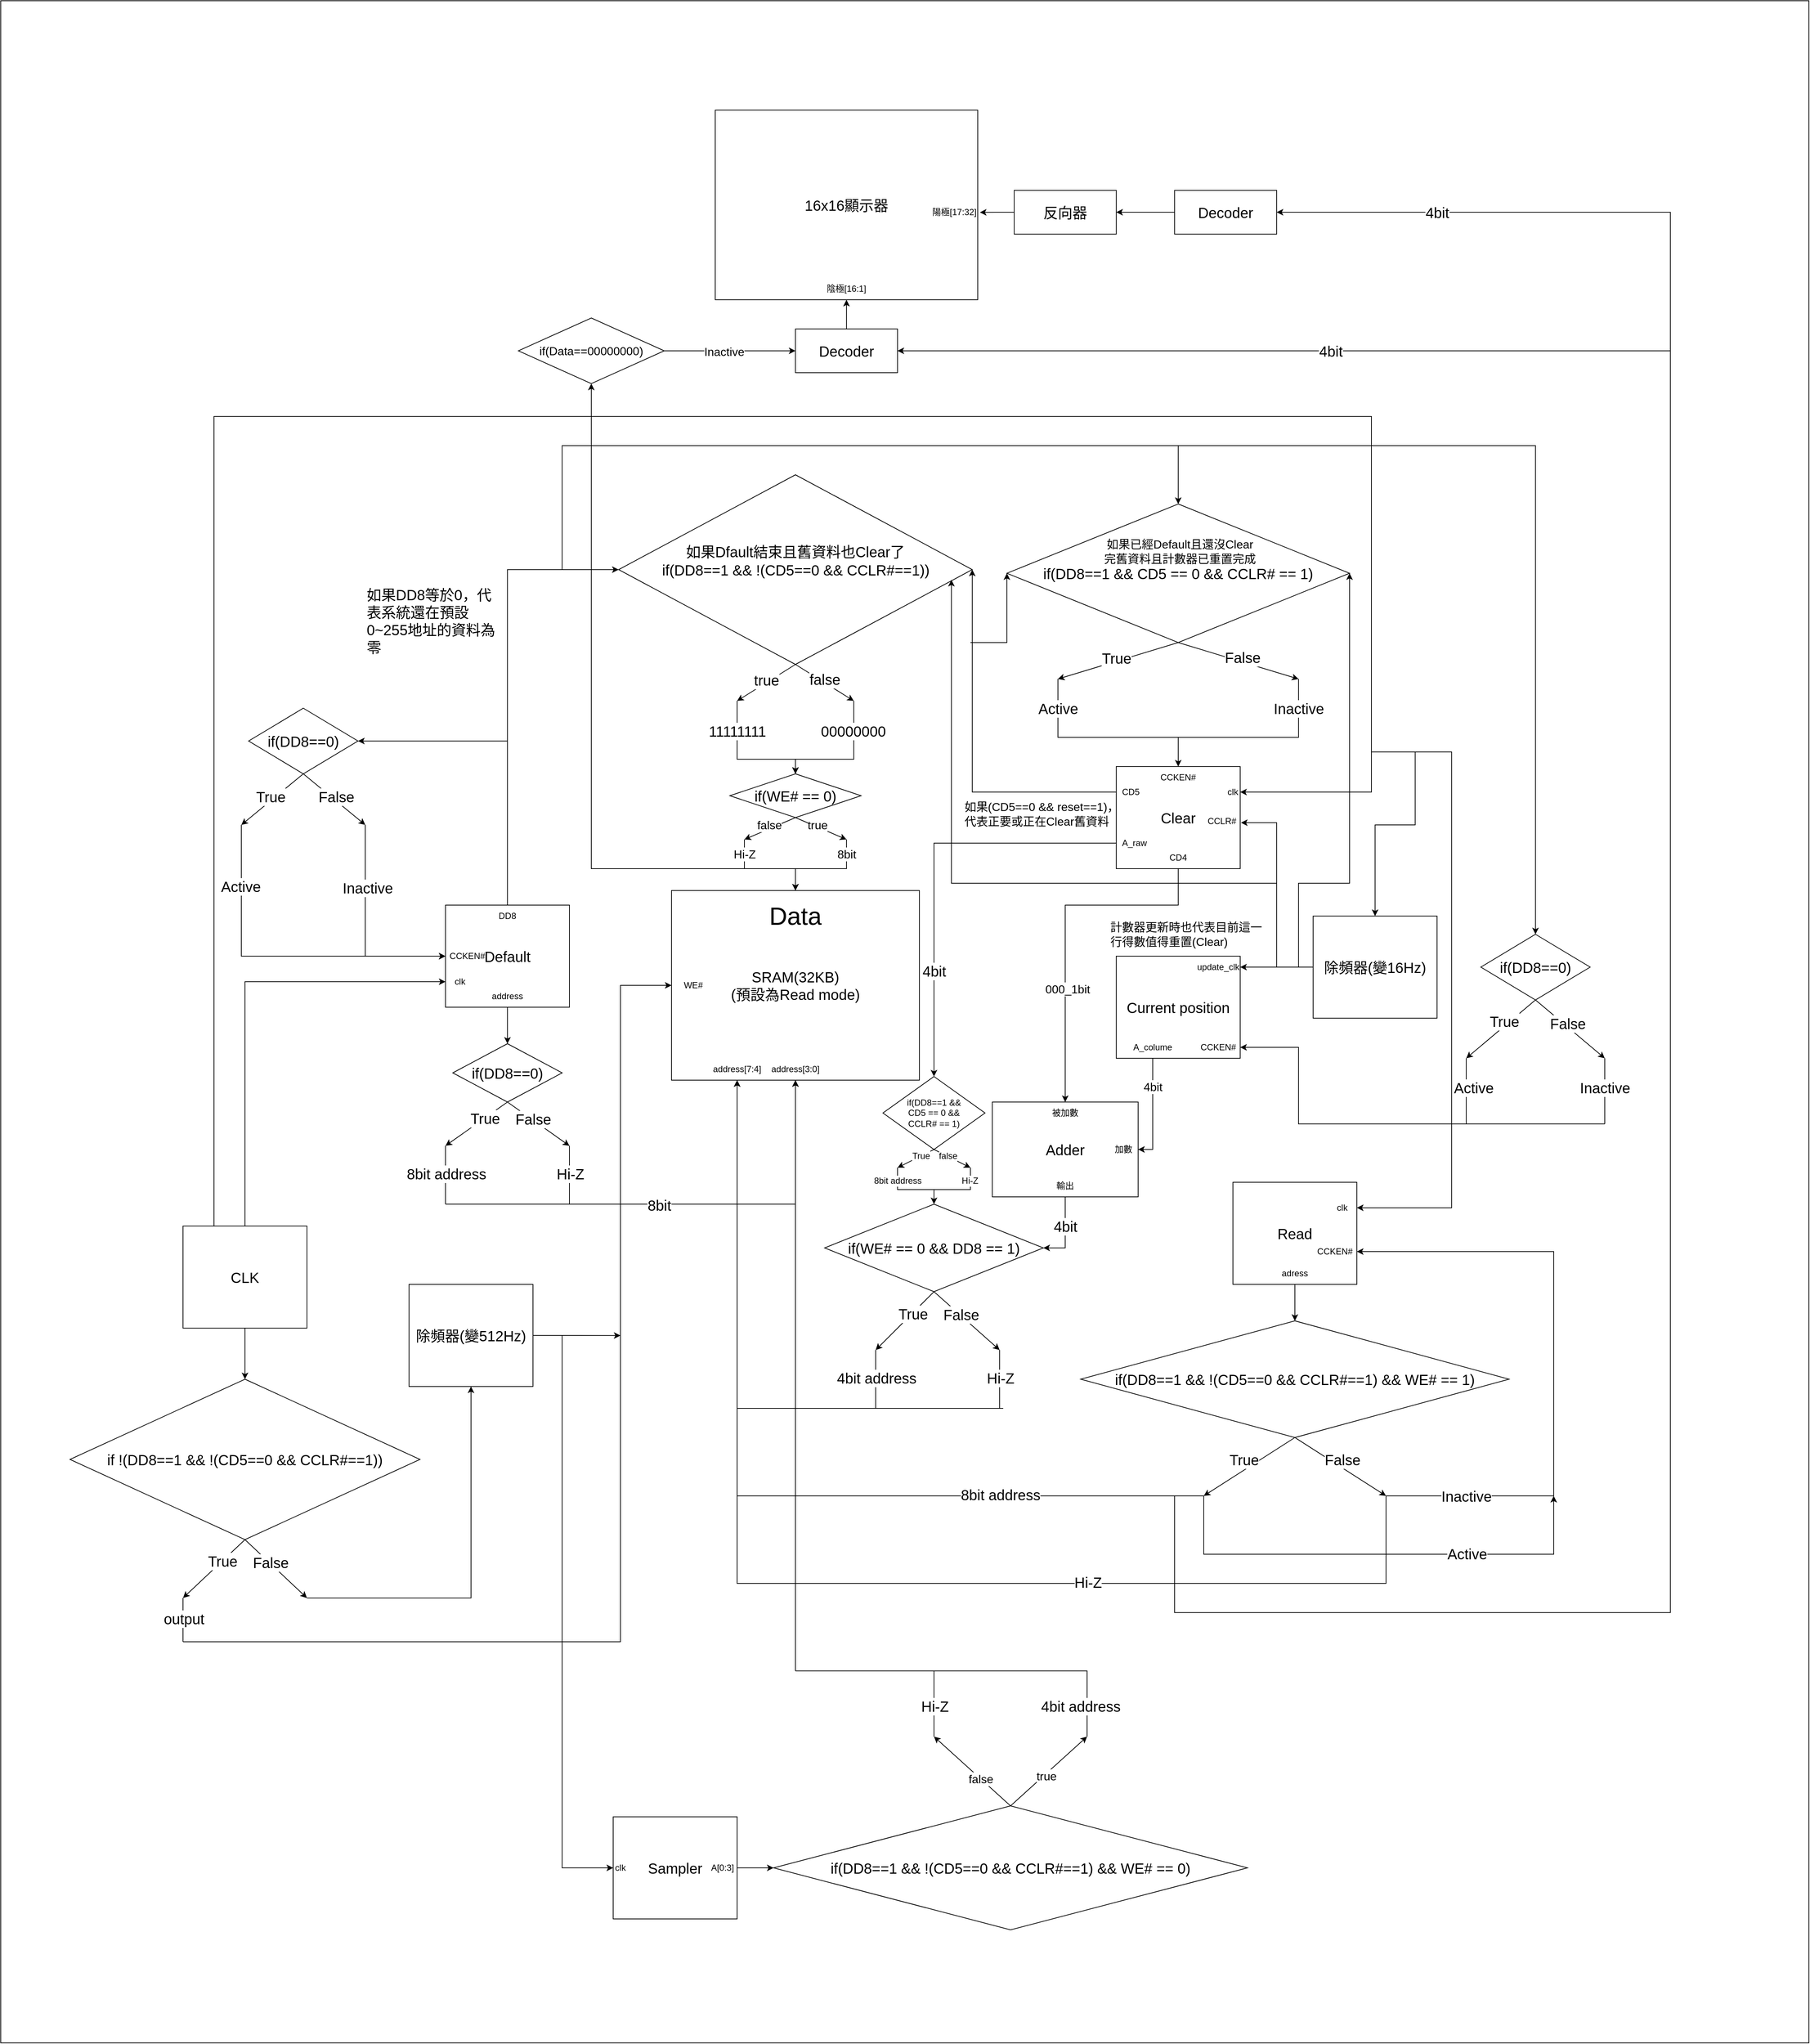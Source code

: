 <mxfile version="22.0.8" type="device">
  <diagram name="第 1 页" id="d7XxBCtwZomkPrQx2y8K">
    <mxGraphModel dx="6563" dy="4289" grid="1" gridSize="10" guides="1" tooltips="1" connect="1" arrows="1" fold="1" page="1" pageScale="1" pageWidth="827" pageHeight="1169" math="0" shadow="0">
      <root>
        <mxCell id="0" />
        <mxCell id="1" parent="0" />
        <mxCell id="358CqiSLY_UAseTo_vt4-116" value="" style="rounded=0;whiteSpace=wrap;html=1;" vertex="1" parent="1">
          <mxGeometry x="-490" y="-1130" width="2480" height="2800" as="geometry" />
        </mxCell>
        <mxCell id="FHojmxslOPqscSksrp7K-1" value="&lt;font style=&quot;font-size: 20px;&quot;&gt;SRAM(32KB)&lt;br&gt;(預設為Read mode)&lt;br&gt;&lt;/font&gt;" style="rounded=0;whiteSpace=wrap;html=1;" parent="1" vertex="1">
          <mxGeometry x="430" y="90" width="340" height="260" as="geometry" />
        </mxCell>
        <mxCell id="FHojmxslOPqscSksrp7K-8" style="edgeStyle=orthogonalEdgeStyle;rounded=0;orthogonalLoop=1;jettySize=auto;html=1;exitX=0.5;exitY=0;exitDx=0;exitDy=0;entryX=0;entryY=0.5;entryDx=0;entryDy=0;" parent="1" source="FHojmxslOPqscSksrp7K-2" target="FHojmxslOPqscSksrp7K-5" edge="1">
          <mxGeometry relative="1" as="geometry">
            <mxPoint x="205" y="50" as="targetPoint" />
          </mxGeometry>
        </mxCell>
        <mxCell id="FHojmxslOPqscSksrp7K-49" style="edgeStyle=orthogonalEdgeStyle;rounded=0;orthogonalLoop=1;jettySize=auto;html=1;exitX=0.5;exitY=1;exitDx=0;exitDy=0;entryX=0.5;entryY=0;entryDx=0;entryDy=0;" parent="1" source="FHojmxslOPqscSksrp7K-2" target="FHojmxslOPqscSksrp7K-48" edge="1">
          <mxGeometry relative="1" as="geometry" />
        </mxCell>
        <mxCell id="FHojmxslOPqscSksrp7K-2" value="&lt;span style=&quot;font-size: 20px;&quot;&gt;Default&lt;br&gt;&lt;/span&gt;" style="rounded=0;whiteSpace=wrap;html=1;" parent="1" vertex="1">
          <mxGeometry x="120" y="110" width="170" height="140" as="geometry" />
        </mxCell>
        <mxCell id="FHojmxslOPqscSksrp7K-5" value="&lt;font style=&quot;font-size: 20px;&quot;&gt;if(DD8==1 &amp;amp;&amp;amp; !(CD5==0 &amp;amp;&amp;amp; CCLR#==1))&lt;/font&gt;" style="rhombus;whiteSpace=wrap;html=1;" parent="1" vertex="1">
          <mxGeometry x="357.5" y="-480" width="485" height="260" as="geometry" />
        </mxCell>
        <mxCell id="FHojmxslOPqscSksrp7K-10" value="" style="endArrow=classic;html=1;rounded=0;exitX=0.5;exitY=1;exitDx=0;exitDy=0;" parent="1" source="FHojmxslOPqscSksrp7K-5" edge="1">
          <mxGeometry width="50" height="50" relative="1" as="geometry">
            <mxPoint x="540" y="110" as="sourcePoint" />
            <mxPoint x="520" y="-170" as="targetPoint" />
          </mxGeometry>
        </mxCell>
        <mxCell id="FHojmxslOPqscSksrp7K-15" value="&lt;font style=&quot;font-size: 20px;&quot;&gt;true&lt;/font&gt;" style="edgeLabel;html=1;align=center;verticalAlign=middle;resizable=0;points=[];" parent="FHojmxslOPqscSksrp7K-10" vertex="1" connectable="0">
          <mxGeometry x="0.1" y="4" relative="1" as="geometry">
            <mxPoint x="2" y="-10" as="offset" />
          </mxGeometry>
        </mxCell>
        <mxCell id="FHojmxslOPqscSksrp7K-11" value="" style="endArrow=classic;html=1;rounded=0;exitX=0.5;exitY=1;exitDx=0;exitDy=0;" parent="1" source="FHojmxslOPqscSksrp7K-5" edge="1">
          <mxGeometry width="50" height="50" relative="1" as="geometry">
            <mxPoint x="610" y="-70" as="sourcePoint" />
            <mxPoint x="680" y="-170" as="targetPoint" />
          </mxGeometry>
        </mxCell>
        <mxCell id="FHojmxslOPqscSksrp7K-16" value="&lt;font style=&quot;font-size: 20px;&quot;&gt;false&lt;/font&gt;" style="edgeLabel;html=1;align=center;verticalAlign=middle;resizable=0;points=[];" parent="FHojmxslOPqscSksrp7K-11" vertex="1" connectable="0">
          <mxGeometry x="-0.26" y="-1" relative="1" as="geometry">
            <mxPoint x="11" as="offset" />
          </mxGeometry>
        </mxCell>
        <mxCell id="FHojmxslOPqscSksrp7K-17" value="" style="endArrow=classic;html=1;rounded=0;entryX=0.5;entryY=0;entryDx=0;entryDy=0;" parent="1" target="FHojmxslOPqscSksrp7K-22" edge="1">
          <mxGeometry width="50" height="50" relative="1" as="geometry">
            <mxPoint x="520" y="-170" as="sourcePoint" />
            <mxPoint x="600" y="40" as="targetPoint" />
            <Array as="points">
              <mxPoint x="520" y="-90" />
              <mxPoint x="600" y="-90" />
            </Array>
          </mxGeometry>
        </mxCell>
        <mxCell id="FHojmxslOPqscSksrp7K-18" value="&lt;font style=&quot;font-size: 20px;&quot;&gt;11111111&lt;/font&gt;" style="edgeLabel;html=1;align=center;verticalAlign=middle;resizable=0;points=[];" parent="FHojmxslOPqscSksrp7K-17" vertex="1" connectable="0">
          <mxGeometry x="-0.591" y="-1" relative="1" as="geometry">
            <mxPoint x="1" y="4" as="offset" />
          </mxGeometry>
        </mxCell>
        <mxCell id="FHojmxslOPqscSksrp7K-19" value="&lt;font style=&quot;font-size: 34px;&quot;&gt;Data&lt;/font&gt;" style="text;html=1;strokeColor=none;fillColor=none;align=center;verticalAlign=middle;whiteSpace=wrap;rounded=0;" parent="1" vertex="1">
          <mxGeometry x="550" y="95" width="100" height="60" as="geometry" />
        </mxCell>
        <mxCell id="FHojmxslOPqscSksrp7K-20" value="" style="endArrow=classic;html=1;rounded=0;entryX=0.5;entryY=0;entryDx=0;entryDy=0;" parent="1" target="FHojmxslOPqscSksrp7K-22" edge="1">
          <mxGeometry width="50" height="50" relative="1" as="geometry">
            <mxPoint x="680" y="-170" as="sourcePoint" />
            <mxPoint x="600" y="90" as="targetPoint" />
            <Array as="points">
              <mxPoint x="680" y="-90" />
              <mxPoint x="600" y="-90" />
            </Array>
          </mxGeometry>
        </mxCell>
        <mxCell id="FHojmxslOPqscSksrp7K-21" value="&lt;font style=&quot;font-size: 20px;&quot;&gt;00000000&lt;/font&gt;" style="edgeLabel;html=1;align=center;verticalAlign=middle;resizable=0;points=[];" parent="FHojmxslOPqscSksrp7K-20" vertex="1" connectable="0">
          <mxGeometry x="-0.591" y="-1" relative="1" as="geometry">
            <mxPoint y="4" as="offset" />
          </mxGeometry>
        </mxCell>
        <mxCell id="FHojmxslOPqscSksrp7K-22" value="&lt;font style=&quot;font-size: 20px;&quot;&gt;if(WE# == 0)&lt;/font&gt;" style="rhombus;whiteSpace=wrap;html=1;" parent="1" vertex="1">
          <mxGeometry x="510" y="-70" width="180" height="60" as="geometry" />
        </mxCell>
        <mxCell id="FHojmxslOPqscSksrp7K-24" value="&lt;span style=&quot;font-size: 20px;&quot;&gt;如果DD8等於0，代表系統還在預設0~255地址的資料為零&lt;/span&gt;" style="text;html=1;strokeColor=none;fillColor=none;align=left;verticalAlign=middle;whiteSpace=wrap;rounded=0;" parent="1" vertex="1">
          <mxGeometry x="10" y="-340" width="190" height="120" as="geometry" />
        </mxCell>
        <mxCell id="FHojmxslOPqscSksrp7K-25" value="&lt;font style=&quot;font-size: 20px;&quot;&gt;if(DD8==0)&lt;/font&gt;" style="rhombus;whiteSpace=wrap;html=1;" parent="1" vertex="1">
          <mxGeometry x="-150" y="-160" width="150" height="90" as="geometry" />
        </mxCell>
        <mxCell id="FHojmxslOPqscSksrp7K-35" value="" style="endArrow=classic;html=1;rounded=0;exitX=0.5;exitY=0;exitDx=0;exitDy=0;entryX=1;entryY=0.5;entryDx=0;entryDy=0;" parent="1" source="FHojmxslOPqscSksrp7K-2" target="FHojmxslOPqscSksrp7K-25" edge="1">
          <mxGeometry width="50" height="50" relative="1" as="geometry">
            <mxPoint x="30" y="80" as="sourcePoint" />
            <mxPoint x="80" y="30" as="targetPoint" />
            <Array as="points">
              <mxPoint x="205" y="-115" />
            </Array>
          </mxGeometry>
        </mxCell>
        <mxCell id="FHojmxslOPqscSksrp7K-36" value="" style="endArrow=classic;html=1;rounded=0;exitX=0.5;exitY=1;exitDx=0;exitDy=0;" parent="1" source="FHojmxslOPqscSksrp7K-25" edge="1">
          <mxGeometry width="50" height="50" relative="1" as="geometry">
            <mxPoint x="30" y="80" as="sourcePoint" />
            <mxPoint x="10" as="targetPoint" />
          </mxGeometry>
        </mxCell>
        <mxCell id="FHojmxslOPqscSksrp7K-40" value="&lt;font style=&quot;font-size: 20px;&quot;&gt;False&lt;/font&gt;" style="edgeLabel;html=1;align=center;verticalAlign=middle;resizable=0;points=[];" parent="FHojmxslOPqscSksrp7K-36" vertex="1" connectable="0">
          <mxGeometry x="0.07" y="-1" relative="1" as="geometry">
            <mxPoint y="-8" as="offset" />
          </mxGeometry>
        </mxCell>
        <mxCell id="FHojmxslOPqscSksrp7K-37" value="" style="endArrow=classic;html=1;rounded=0;exitX=0.5;exitY=1;exitDx=0;exitDy=0;" parent="1" source="FHojmxslOPqscSksrp7K-25" edge="1">
          <mxGeometry width="50" height="50" relative="1" as="geometry">
            <mxPoint x="-65" y="-60" as="sourcePoint" />
            <mxPoint x="-160" as="targetPoint" />
          </mxGeometry>
        </mxCell>
        <mxCell id="FHojmxslOPqscSksrp7K-39" value="&lt;font style=&quot;font-size: 20px;&quot;&gt;True&lt;/font&gt;" style="edgeLabel;html=1;align=center;verticalAlign=middle;resizable=0;points=[];" parent="FHojmxslOPqscSksrp7K-37" vertex="1" connectable="0">
          <mxGeometry x="-0.014" y="5" relative="1" as="geometry">
            <mxPoint x="-6" y="-8" as="offset" />
          </mxGeometry>
        </mxCell>
        <mxCell id="FHojmxslOPqscSksrp7K-41" value="" style="endArrow=classic;html=1;rounded=0;entryX=0;entryY=0.5;entryDx=0;entryDy=0;" parent="1" target="FHojmxslOPqscSksrp7K-2" edge="1">
          <mxGeometry width="50" height="50" relative="1" as="geometry">
            <mxPoint x="-160" as="sourcePoint" />
            <mxPoint x="80" y="20" as="targetPoint" />
            <Array as="points">
              <mxPoint x="-160" y="180" />
            </Array>
          </mxGeometry>
        </mxCell>
        <mxCell id="FHojmxslOPqscSksrp7K-43" value="&lt;font style=&quot;font-size: 20px;&quot;&gt;Active&lt;/font&gt;" style="edgeLabel;html=1;align=center;verticalAlign=middle;resizable=0;points=[];" parent="FHojmxslOPqscSksrp7K-41" vertex="1" connectable="0">
          <mxGeometry x="-0.635" y="-1" relative="1" as="geometry">
            <mxPoint as="offset" />
          </mxGeometry>
        </mxCell>
        <mxCell id="FHojmxslOPqscSksrp7K-42" value="" style="endArrow=classic;html=1;rounded=0;entryX=0;entryY=0.5;entryDx=0;entryDy=0;" parent="1" target="FHojmxslOPqscSksrp7K-2" edge="1">
          <mxGeometry width="50" height="50" relative="1" as="geometry">
            <mxPoint x="10" as="sourcePoint" />
            <mxPoint x="80" y="20" as="targetPoint" />
            <Array as="points">
              <mxPoint x="10" y="180" />
            </Array>
          </mxGeometry>
        </mxCell>
        <mxCell id="FHojmxslOPqscSksrp7K-45" value="&lt;font style=&quot;font-size: 20px;&quot;&gt;Inactive&lt;/font&gt;" style="edgeLabel;html=1;align=center;verticalAlign=middle;resizable=0;points=[];" parent="FHojmxslOPqscSksrp7K-42" vertex="1" connectable="0">
          <mxGeometry x="-0.407" y="3" relative="1" as="geometry">
            <mxPoint as="offset" />
          </mxGeometry>
        </mxCell>
        <mxCell id="FHojmxslOPqscSksrp7K-48" value="&lt;font style=&quot;font-size: 20px;&quot;&gt;if(DD8==0)&lt;/font&gt;" style="rhombus;whiteSpace=wrap;html=1;" parent="1" vertex="1">
          <mxGeometry x="130" y="300" width="150" height="80" as="geometry" />
        </mxCell>
        <mxCell id="FHojmxslOPqscSksrp7K-50" value="&lt;font style=&quot;font-size: 12px;&quot;&gt;address&lt;/font&gt;" style="text;html=1;strokeColor=none;fillColor=none;align=center;verticalAlign=middle;whiteSpace=wrap;rounded=0;" parent="1" vertex="1">
          <mxGeometry x="175" y="220" width="60" height="30" as="geometry" />
        </mxCell>
        <mxCell id="FHojmxslOPqscSksrp7K-51" value="" style="endArrow=classic;html=1;rounded=0;exitX=0.5;exitY=1;exitDx=0;exitDy=0;" parent="1" source="FHojmxslOPqscSksrp7K-48" edge="1">
          <mxGeometry width="50" height="50" relative="1" as="geometry">
            <mxPoint x="190" y="250" as="sourcePoint" />
            <mxPoint x="120" y="440" as="targetPoint" />
          </mxGeometry>
        </mxCell>
        <mxCell id="FHojmxslOPqscSksrp7K-53" value="&lt;font style=&quot;font-size: 20px;&quot;&gt;True&lt;/font&gt;" style="edgeLabel;html=1;align=center;verticalAlign=middle;resizable=0;points=[];" parent="FHojmxslOPqscSksrp7K-51" vertex="1" connectable="0">
          <mxGeometry x="-0.269" relative="1" as="geometry">
            <mxPoint as="offset" />
          </mxGeometry>
        </mxCell>
        <mxCell id="FHojmxslOPqscSksrp7K-52" value="" style="endArrow=classic;html=1;rounded=0;exitX=0.5;exitY=1;exitDx=0;exitDy=0;" parent="1" source="FHojmxslOPqscSksrp7K-48" edge="1">
          <mxGeometry width="50" height="50" relative="1" as="geometry">
            <mxPoint x="215" y="390" as="sourcePoint" />
            <mxPoint x="290" y="440" as="targetPoint" />
          </mxGeometry>
        </mxCell>
        <mxCell id="FHojmxslOPqscSksrp7K-55" value="&lt;font style=&quot;font-size: 20px;&quot;&gt;False&lt;br&gt;&lt;/font&gt;" style="edgeLabel;html=1;align=center;verticalAlign=middle;resizable=0;points=[];" parent="FHojmxslOPqscSksrp7K-52" vertex="1" connectable="0">
          <mxGeometry x="-0.206" y="2" relative="1" as="geometry">
            <mxPoint as="offset" />
          </mxGeometry>
        </mxCell>
        <mxCell id="FHojmxslOPqscSksrp7K-56" value="" style="endArrow=classic;html=1;rounded=0;" parent="1" edge="1">
          <mxGeometry width="50" height="50" relative="1" as="geometry">
            <mxPoint x="120" y="520" as="sourcePoint" />
            <mxPoint x="520" y="350" as="targetPoint" />
            <Array as="points">
              <mxPoint x="520" y="520" />
            </Array>
          </mxGeometry>
        </mxCell>
        <mxCell id="FHojmxslOPqscSksrp7K-154" value="&lt;font style=&quot;font-size: 20px;&quot;&gt;8bit&lt;/font&gt;" style="edgeLabel;html=1;align=center;verticalAlign=middle;resizable=0;points=[];" parent="FHojmxslOPqscSksrp7K-56" vertex="1" connectable="0">
          <mxGeometry x="0.133" y="-1" relative="1" as="geometry">
            <mxPoint x="-30" as="offset" />
          </mxGeometry>
        </mxCell>
        <mxCell id="FHojmxslOPqscSksrp7K-57" value="" style="endArrow=none;html=1;rounded=0;" parent="1" edge="1">
          <mxGeometry width="50" height="50" relative="1" as="geometry">
            <mxPoint x="120" y="440" as="sourcePoint" />
            <mxPoint x="120" y="520" as="targetPoint" />
          </mxGeometry>
        </mxCell>
        <mxCell id="FHojmxslOPqscSksrp7K-58" value="" style="endArrow=none;html=1;rounded=0;" parent="1" edge="1">
          <mxGeometry width="50" height="50" relative="1" as="geometry">
            <mxPoint x="290" y="440" as="sourcePoint" />
            <mxPoint x="290" y="520" as="targetPoint" />
          </mxGeometry>
        </mxCell>
        <mxCell id="FHojmxslOPqscSksrp7K-59" value="&lt;font style=&quot;font-size: 20px;&quot;&gt;8bit address&lt;/font&gt;" style="edgeLabel;html=1;align=center;verticalAlign=middle;resizable=0;points=[];" parent="1" vertex="1" connectable="0">
          <mxGeometry x="129.995" y="420.004" as="geometry">
            <mxPoint x="-9" y="58" as="offset" />
          </mxGeometry>
        </mxCell>
        <mxCell id="FHojmxslOPqscSksrp7K-60" value="&lt;span style=&quot;font-size: 20px;&quot;&gt;Hi-Z&lt;/span&gt;" style="edgeLabel;html=1;align=center;verticalAlign=middle;resizable=0;points=[];" parent="1" vertex="1" connectable="0">
          <mxGeometry x="299.995" y="420.004" as="geometry">
            <mxPoint x="-9" y="58" as="offset" />
          </mxGeometry>
        </mxCell>
        <mxCell id="FHojmxslOPqscSksrp7K-61" value="&lt;font style=&quot;font-size: 12px;&quot;&gt;address[7:4]&lt;/font&gt;" style="text;html=1;strokeColor=none;fillColor=none;align=center;verticalAlign=middle;whiteSpace=wrap;rounded=0;" parent="1" vertex="1">
          <mxGeometry x="490" y="320" width="60" height="30" as="geometry" />
        </mxCell>
        <mxCell id="FHojmxslOPqscSksrp7K-64" style="edgeStyle=orthogonalEdgeStyle;rounded=0;orthogonalLoop=1;jettySize=auto;html=1;exitX=0.5;exitY=0;exitDx=0;exitDy=0;entryX=0;entryY=0.75;entryDx=0;entryDy=0;" parent="1" source="FHojmxslOPqscSksrp7K-62" target="FHojmxslOPqscSksrp7K-2" edge="1">
          <mxGeometry relative="1" as="geometry">
            <mxPoint x="20" y="250" as="targetPoint" />
          </mxGeometry>
        </mxCell>
        <mxCell id="FHojmxslOPqscSksrp7K-95" style="edgeStyle=orthogonalEdgeStyle;rounded=0;orthogonalLoop=1;jettySize=auto;html=1;exitX=0.25;exitY=0;exitDx=0;exitDy=0;entryX=1;entryY=0.25;entryDx=0;entryDy=0;" parent="1" source="FHojmxslOPqscSksrp7K-62" target="FHojmxslOPqscSksrp7K-65" edge="1">
          <mxGeometry relative="1" as="geometry">
            <Array as="points">
              <mxPoint x="-197" y="-560" />
              <mxPoint x="1390" y="-560" />
              <mxPoint x="1390" y="-45" />
            </Array>
          </mxGeometry>
        </mxCell>
        <mxCell id="FHojmxslOPqscSksrp7K-185" style="edgeStyle=orthogonalEdgeStyle;rounded=0;orthogonalLoop=1;jettySize=auto;html=1;exitX=0.5;exitY=1;exitDx=0;exitDy=0;entryX=0.5;entryY=0;entryDx=0;entryDy=0;" parent="1" source="FHojmxslOPqscSksrp7K-62" target="FHojmxslOPqscSksrp7K-184" edge="1">
          <mxGeometry relative="1" as="geometry" />
        </mxCell>
        <mxCell id="FHojmxslOPqscSksrp7K-62" value="&lt;span style=&quot;font-size: 20px;&quot;&gt;CLK&lt;br&gt;&lt;/span&gt;" style="rounded=0;whiteSpace=wrap;html=1;" parent="1" vertex="1">
          <mxGeometry x="-240" y="550" width="170" height="140" as="geometry" />
        </mxCell>
        <mxCell id="FHojmxslOPqscSksrp7K-63" value="&lt;font style=&quot;font-size: 12px;&quot;&gt;clk&lt;/font&gt;" style="text;html=1;strokeColor=none;fillColor=none;align=center;verticalAlign=middle;whiteSpace=wrap;rounded=0;" parent="1" vertex="1">
          <mxGeometry x="110" y="200" width="60" height="30" as="geometry" />
        </mxCell>
        <mxCell id="FHojmxslOPqscSksrp7K-85" style="edgeStyle=orthogonalEdgeStyle;rounded=0;orthogonalLoop=1;jettySize=auto;html=1;exitX=0;exitY=0.25;exitDx=0;exitDy=0;entryX=1;entryY=0.5;entryDx=0;entryDy=0;" parent="1" source="FHojmxslOPqscSksrp7K-65" target="FHojmxslOPqscSksrp7K-5" edge="1">
          <mxGeometry relative="1" as="geometry">
            <Array as="points">
              <mxPoint x="843" y="-45" />
            </Array>
          </mxGeometry>
        </mxCell>
        <mxCell id="FHojmxslOPqscSksrp7K-148" style="edgeStyle=orthogonalEdgeStyle;rounded=0;orthogonalLoop=1;jettySize=auto;html=1;exitX=0.5;exitY=1;exitDx=0;exitDy=0;entryX=0.5;entryY=0;entryDx=0;entryDy=0;" parent="1" source="FHojmxslOPqscSksrp7K-147" target="FHojmxslOPqscSksrp7K-146" edge="1">
          <mxGeometry relative="1" as="geometry">
            <Array as="points">
              <mxPoint x="1125" y="110" />
              <mxPoint x="970" y="110" />
            </Array>
          </mxGeometry>
        </mxCell>
        <mxCell id="FHojmxslOPqscSksrp7K-152" value="&lt;span style=&quot;font-size: 16px;&quot;&gt;000_1bit&lt;/span&gt;" style="edgeLabel;html=1;align=center;verticalAlign=middle;resizable=0;points=[];" parent="FHojmxslOPqscSksrp7K-148" vertex="1" connectable="0">
          <mxGeometry x="0.346" y="3" relative="1" as="geometry">
            <mxPoint as="offset" />
          </mxGeometry>
        </mxCell>
        <mxCell id="FHojmxslOPqscSksrp7K-167" style="edgeStyle=orthogonalEdgeStyle;rounded=0;orthogonalLoop=1;jettySize=auto;html=1;exitX=0;exitY=0.75;exitDx=0;exitDy=0;entryX=0.5;entryY=0;entryDx=0;entryDy=0;" parent="1" source="FHojmxslOPqscSksrp7K-65" target="358CqiSLY_UAseTo_vt4-93" edge="1">
          <mxGeometry relative="1" as="geometry" />
        </mxCell>
        <mxCell id="FHojmxslOPqscSksrp7K-170" value="&lt;font style=&quot;font-size: 20px;&quot;&gt;4bit&lt;/font&gt;" style="edgeLabel;html=1;align=center;verticalAlign=middle;resizable=0;points=[];" parent="FHojmxslOPqscSksrp7K-167" vertex="1" connectable="0">
          <mxGeometry x="0.656" y="3" relative="1" as="geometry">
            <mxPoint x="-3" y="-47" as="offset" />
          </mxGeometry>
        </mxCell>
        <mxCell id="FHojmxslOPqscSksrp7K-65" value="&lt;span style=&quot;font-size: 20px;&quot;&gt;Clear&lt;br&gt;&lt;/span&gt;" style="rounded=0;whiteSpace=wrap;html=1;" parent="1" vertex="1">
          <mxGeometry x="1040" y="-80" width="170" height="140" as="geometry" />
        </mxCell>
        <mxCell id="FHojmxslOPqscSksrp7K-68" value="" style="endArrow=classic;html=1;rounded=0;entryX=0.5;entryY=0;entryDx=0;entryDy=0;" parent="1" target="FHojmxslOPqscSksrp7K-69" edge="1">
          <mxGeometry width="50" height="50" relative="1" as="geometry">
            <mxPoint x="280" y="-350" as="sourcePoint" />
            <mxPoint x="1120" y="-440" as="targetPoint" />
            <Array as="points">
              <mxPoint x="280" y="-520" />
              <mxPoint x="1125" y="-520" />
            </Array>
          </mxGeometry>
        </mxCell>
        <mxCell id="FHojmxslOPqscSksrp7K-70" value="" style="endArrow=classic;html=1;rounded=0;exitX=0.5;exitY=1;exitDx=0;exitDy=0;" parent="1" source="FHojmxslOPqscSksrp7K-69" edge="1">
          <mxGeometry width="50" height="50" relative="1" as="geometry">
            <mxPoint x="1105" y="-370" as="sourcePoint" />
            <mxPoint x="960" y="-200" as="targetPoint" />
          </mxGeometry>
        </mxCell>
        <mxCell id="FHojmxslOPqscSksrp7K-71" value="&lt;font style=&quot;font-size: 20px;&quot;&gt;True&lt;/font&gt;" style="edgeLabel;html=1;align=center;verticalAlign=middle;resizable=0;points=[];" parent="FHojmxslOPqscSksrp7K-70" vertex="1" connectable="0">
          <mxGeometry x="-0.014" y="5" relative="1" as="geometry">
            <mxPoint x="-5" y="-9" as="offset" />
          </mxGeometry>
        </mxCell>
        <mxCell id="FHojmxslOPqscSksrp7K-72" value="" style="endArrow=classic;html=1;rounded=0;exitX=0.5;exitY=1;exitDx=0;exitDy=0;" parent="1" source="FHojmxslOPqscSksrp7K-69" edge="1">
          <mxGeometry width="50" height="50" relative="1" as="geometry">
            <mxPoint x="1120" y="-380" as="sourcePoint" />
            <mxPoint x="1290" y="-200" as="targetPoint" />
          </mxGeometry>
        </mxCell>
        <mxCell id="FHojmxslOPqscSksrp7K-73" value="&lt;font style=&quot;font-size: 20px;&quot;&gt;False&lt;/font&gt;" style="edgeLabel;html=1;align=center;verticalAlign=middle;resizable=0;points=[];" parent="FHojmxslOPqscSksrp7K-72" vertex="1" connectable="0">
          <mxGeometry x="0.07" y="-1" relative="1" as="geometry">
            <mxPoint y="-8" as="offset" />
          </mxGeometry>
        </mxCell>
        <mxCell id="FHojmxslOPqscSksrp7K-74" value="CD5" style="text;html=1;strokeColor=none;fillColor=none;align=center;verticalAlign=middle;whiteSpace=wrap;rounded=0;" parent="1" vertex="1">
          <mxGeometry x="1030" y="-60" width="60" height="30" as="geometry" />
        </mxCell>
        <mxCell id="FHojmxslOPqscSksrp7K-69" value="&lt;font style=&quot;font-size: 20px;&quot;&gt;if(DD8==1 &amp;amp;&amp;amp; CD5 == 0 &amp;amp;&amp;amp; CCLR# == 1)&lt;/font&gt;" style="rhombus;whiteSpace=wrap;html=1;" parent="1" vertex="1">
          <mxGeometry x="890" y="-440" width="470" height="190" as="geometry" />
        </mxCell>
        <mxCell id="FHojmxslOPqscSksrp7K-77" value="&lt;font style=&quot;font-size: 20px;&quot;&gt;如果Dfault結束且舊資料也Clear了&lt;/font&gt;" style="text;html=1;strokeColor=none;fillColor=none;align=center;verticalAlign=middle;whiteSpace=wrap;rounded=0;" parent="1" vertex="1">
          <mxGeometry x="440" y="-400" width="320" height="50" as="geometry" />
        </mxCell>
        <mxCell id="FHojmxslOPqscSksrp7K-80" value="如果已經Default且還沒Clear完舊資料且計數器已重置完成" style="text;html=1;strokeColor=none;fillColor=none;align=center;verticalAlign=middle;whiteSpace=wrap;rounded=0;fontSize=16;" parent="1" vertex="1">
          <mxGeometry x="1020" y="-385" width="214.5" height="20" as="geometry" />
        </mxCell>
        <mxCell id="FHojmxslOPqscSksrp7K-81" value="" style="endArrow=classic;html=1;rounded=0;entryX=0.5;entryY=0;entryDx=0;entryDy=0;" parent="1" target="FHojmxslOPqscSksrp7K-65" edge="1">
          <mxGeometry width="50" height="50" relative="1" as="geometry">
            <mxPoint x="960" y="-200" as="sourcePoint" />
            <mxPoint x="1030" y="-130" as="targetPoint" />
            <Array as="points">
              <mxPoint x="960" y="-120" />
              <mxPoint x="1125" y="-120" />
            </Array>
          </mxGeometry>
        </mxCell>
        <mxCell id="FHojmxslOPqscSksrp7K-82" value="" style="endArrow=none;html=1;rounded=0;" parent="1" edge="1">
          <mxGeometry width="50" height="50" relative="1" as="geometry">
            <mxPoint x="1120" y="-120" as="sourcePoint" />
            <mxPoint x="1290" y="-200" as="targetPoint" />
            <Array as="points">
              <mxPoint x="1290" y="-120" />
            </Array>
          </mxGeometry>
        </mxCell>
        <mxCell id="FHojmxslOPqscSksrp7K-83" value="&lt;span style=&quot;font-size: 20px;&quot;&gt;Active&lt;/span&gt;" style="edgeLabel;html=1;align=center;verticalAlign=middle;resizable=0;points=[];" parent="1" vertex="1" connectable="0">
          <mxGeometry x="960.003" y="-160.004" as="geometry" />
        </mxCell>
        <mxCell id="FHojmxslOPqscSksrp7K-84" value="&lt;span style=&quot;font-size: 20px;&quot;&gt;Inactive&lt;/span&gt;" style="edgeLabel;html=1;align=center;verticalAlign=middle;resizable=0;points=[];" parent="1" vertex="1" connectable="0">
          <mxGeometry x="1290.003" y="-160.004" as="geometry" />
        </mxCell>
        <mxCell id="FHojmxslOPqscSksrp7K-86" value="DD8" style="text;html=1;strokeColor=none;fillColor=none;align=center;verticalAlign=middle;whiteSpace=wrap;rounded=0;" parent="1" vertex="1">
          <mxGeometry x="175" y="110" width="60" height="30" as="geometry" />
        </mxCell>
        <mxCell id="FHojmxslOPqscSksrp7K-87" value="&lt;font style=&quot;font-size: 12px;&quot;&gt;CCKEN#&lt;/font&gt;" style="text;html=1;strokeColor=none;fillColor=none;align=center;verticalAlign=middle;whiteSpace=wrap;rounded=0;" parent="1" vertex="1">
          <mxGeometry x="120" y="165" width="60" height="30" as="geometry" />
        </mxCell>
        <mxCell id="FHojmxslOPqscSksrp7K-89" value="&lt;font style=&quot;font-size: 12px;&quot;&gt;CCKEN#&lt;/font&gt;" style="text;html=1;strokeColor=none;fillColor=none;align=center;verticalAlign=middle;whiteSpace=wrap;rounded=0;" parent="1" vertex="1">
          <mxGeometry x="1095" y="-80" width="60" height="30" as="geometry" />
        </mxCell>
        <mxCell id="FHojmxslOPqscSksrp7K-93" value="&lt;font style=&quot;font-size: 16px;&quot;&gt;如果(CD5==0 &amp;amp;&amp;amp; reset==1)，代表正要或正在Clear舊資料&lt;/font&gt;" style="text;html=1;strokeColor=none;fillColor=none;align=left;verticalAlign=middle;whiteSpace=wrap;rounded=0;" parent="1" vertex="1">
          <mxGeometry x="830" y="-50" width="220" height="70" as="geometry" />
        </mxCell>
        <mxCell id="FHojmxslOPqscSksrp7K-94" value="&lt;font style=&quot;font-size: 12px;&quot;&gt;clk&lt;/font&gt;" style="text;html=1;strokeColor=none;fillColor=none;align=center;verticalAlign=middle;whiteSpace=wrap;rounded=0;" parent="1" vertex="1">
          <mxGeometry x="1170" y="-60" width="60" height="30" as="geometry" />
        </mxCell>
        <mxCell id="FHojmxslOPqscSksrp7K-112" style="edgeStyle=orthogonalEdgeStyle;rounded=0;orthogonalLoop=1;jettySize=auto;html=1;exitX=0.5;exitY=1;exitDx=0;exitDy=0;entryX=1;entryY=0.5;entryDx=0;entryDy=0;" parent="1" source="FHojmxslOPqscSksrp7K-113" target="FHojmxslOPqscSksrp7K-146" edge="1">
          <mxGeometry relative="1" as="geometry">
            <mxPoint x="1020" y="550" as="targetPoint" />
          </mxGeometry>
        </mxCell>
        <mxCell id="FHojmxslOPqscSksrp7K-151" value="&lt;font style=&quot;font-size: 16px;&quot;&gt;4bit&lt;/font&gt;" style="edgeLabel;html=1;align=center;verticalAlign=middle;resizable=0;points=[];" parent="FHojmxslOPqscSksrp7K-112" vertex="1" connectable="0">
          <mxGeometry x="-0.467" relative="1" as="geometry">
            <mxPoint as="offset" />
          </mxGeometry>
        </mxCell>
        <mxCell id="FHojmxslOPqscSksrp7K-96" value="&lt;span style=&quot;font-size: 20px;&quot;&gt;Current position&lt;br&gt;&lt;/span&gt;" style="rounded=0;whiteSpace=wrap;html=1;" parent="1" vertex="1">
          <mxGeometry x="1040" y="180" width="170" height="140" as="geometry" />
        </mxCell>
        <mxCell id="FHojmxslOPqscSksrp7K-97" value="update_clk" style="text;html=1;strokeColor=none;fillColor=none;align=center;verticalAlign=middle;whiteSpace=wrap;rounded=0;" parent="1" vertex="1">
          <mxGeometry x="1150" y="180" width="60" height="30" as="geometry" />
        </mxCell>
        <mxCell id="FHojmxslOPqscSksrp7K-104" style="edgeStyle=orthogonalEdgeStyle;rounded=0;orthogonalLoop=1;jettySize=auto;html=1;exitX=0;exitY=0.5;exitDx=0;exitDy=0;" parent="1" source="FHojmxslOPqscSksrp7K-98" target="FHojmxslOPqscSksrp7K-97" edge="1">
          <mxGeometry relative="1" as="geometry" />
        </mxCell>
        <mxCell id="FHojmxslOPqscSksrp7K-128" style="edgeStyle=orthogonalEdgeStyle;rounded=0;orthogonalLoop=1;jettySize=auto;html=1;exitX=0;exitY=0.5;exitDx=0;exitDy=0;entryX=1;entryY=0.5;entryDx=0;entryDy=0;" parent="1" source="FHojmxslOPqscSksrp7K-98" target="FHojmxslOPqscSksrp7K-69" edge="1">
          <mxGeometry relative="1" as="geometry">
            <Array as="points">
              <mxPoint x="1290" y="195" />
              <mxPoint x="1290" y="80" />
              <mxPoint x="1360" y="80" />
            </Array>
          </mxGeometry>
        </mxCell>
        <mxCell id="FHojmxslOPqscSksrp7K-98" value="&lt;span style=&quot;font-size: 20px;&quot;&gt;除頻器(變16Hz)&lt;br&gt;&lt;/span&gt;" style="rounded=0;whiteSpace=wrap;html=1;" parent="1" vertex="1">
          <mxGeometry x="1310" y="125" width="170" height="140" as="geometry" />
        </mxCell>
        <mxCell id="FHojmxslOPqscSksrp7K-103" value="" style="endArrow=classic;html=1;rounded=0;entryX=0.5;entryY=0;entryDx=0;entryDy=0;" parent="1" target="FHojmxslOPqscSksrp7K-98" edge="1">
          <mxGeometry width="50" height="50" relative="1" as="geometry">
            <mxPoint x="1390" y="-100" as="sourcePoint" />
            <mxPoint x="1480" y="10" as="targetPoint" />
            <Array as="points">
              <mxPoint x="1450" y="-100" />
              <mxPoint x="1450" />
              <mxPoint x="1395" />
            </Array>
          </mxGeometry>
        </mxCell>
        <mxCell id="FHojmxslOPqscSksrp7K-105" value="CCLR#" style="text;html=1;strokeColor=none;fillColor=none;align=center;verticalAlign=middle;whiteSpace=wrap;rounded=0;" parent="1" vertex="1">
          <mxGeometry x="1155" y="-20" width="60" height="30" as="geometry" />
        </mxCell>
        <mxCell id="FHojmxslOPqscSksrp7K-107" style="edgeStyle=orthogonalEdgeStyle;rounded=0;orthogonalLoop=1;jettySize=auto;html=1;exitX=0;exitY=0.5;exitDx=0;exitDy=0;entryX=1.006;entryY=0.55;entryDx=0;entryDy=0;entryPerimeter=0;" parent="1" source="FHojmxslOPqscSksrp7K-98" target="FHojmxslOPqscSksrp7K-65" edge="1">
          <mxGeometry relative="1" as="geometry" />
        </mxCell>
        <mxCell id="FHojmxslOPqscSksrp7K-108" style="edgeStyle=orthogonalEdgeStyle;rounded=0;orthogonalLoop=1;jettySize=auto;html=1;exitX=0;exitY=0.5;exitDx=0;exitDy=0;entryX=0.941;entryY=0.554;entryDx=0;entryDy=0;entryPerimeter=0;" parent="1" source="FHojmxslOPqscSksrp7K-98" target="FHojmxslOPqscSksrp7K-5" edge="1">
          <mxGeometry relative="1" as="geometry">
            <Array as="points">
              <mxPoint x="1260" y="195" />
              <mxPoint x="1260" y="80" />
              <mxPoint x="814" y="80" />
            </Array>
          </mxGeometry>
        </mxCell>
        <mxCell id="FHojmxslOPqscSksrp7K-109" value="&lt;font style=&quot;font-size: 16px;&quot;&gt;計數器更新時也代表目前這一行得數值得重置(Clear)&lt;/font&gt;" style="text;html=1;strokeColor=none;fillColor=none;align=left;verticalAlign=middle;whiteSpace=wrap;rounded=0;" parent="1" vertex="1">
          <mxGeometry x="1030" y="115" width="220" height="70" as="geometry" />
        </mxCell>
        <mxCell id="FHojmxslOPqscSksrp7K-113" value="A_colume" style="text;html=1;strokeColor=none;fillColor=none;align=center;verticalAlign=middle;whiteSpace=wrap;rounded=0;" parent="1" vertex="1">
          <mxGeometry x="1060" y="290" width="60" height="30" as="geometry" />
        </mxCell>
        <mxCell id="FHojmxslOPqscSksrp7K-126" value="&lt;font style=&quot;font-size: 12px;&quot;&gt;CCKEN#&lt;/font&gt;" style="text;html=1;strokeColor=none;fillColor=none;align=center;verticalAlign=middle;whiteSpace=wrap;rounded=0;" parent="1" vertex="1">
          <mxGeometry x="1150" y="290" width="60" height="30" as="geometry" />
        </mxCell>
        <mxCell id="FHojmxslOPqscSksrp7K-127" value="" style="endArrow=classic;html=1;rounded=0;entryX=0;entryY=0.5;entryDx=0;entryDy=0;" parent="1" target="FHojmxslOPqscSksrp7K-69" edge="1">
          <mxGeometry width="50" height="50" relative="1" as="geometry">
            <mxPoint x="840" y="-250" as="sourcePoint" />
            <mxPoint x="970" y="-250" as="targetPoint" />
            <Array as="points">
              <mxPoint x="890" y="-250" />
            </Array>
          </mxGeometry>
        </mxCell>
        <mxCell id="FHojmxslOPqscSksrp7K-130" value="&lt;font style=&quot;font-size: 20px;&quot;&gt;if(DD8==0)&lt;/font&gt;" style="rhombus;whiteSpace=wrap;html=1;" parent="1" vertex="1">
          <mxGeometry x="1540" y="150" width="150" height="90" as="geometry" />
        </mxCell>
        <mxCell id="FHojmxslOPqscSksrp7K-131" value="" style="endArrow=classic;html=1;rounded=0;entryX=0.5;entryY=0;entryDx=0;entryDy=0;" parent="1" target="FHojmxslOPqscSksrp7K-130" edge="1">
          <mxGeometry width="50" height="50" relative="1" as="geometry">
            <mxPoint x="1120" y="-520" as="sourcePoint" />
            <mxPoint x="1430" y="-250" as="targetPoint" />
            <Array as="points">
              <mxPoint x="1615" y="-520" />
            </Array>
          </mxGeometry>
        </mxCell>
        <mxCell id="FHojmxslOPqscSksrp7K-132" value="" style="endArrow=classic;html=1;rounded=0;exitX=0.5;exitY=1;exitDx=0;exitDy=0;" parent="1" source="FHojmxslOPqscSksrp7K-130" edge="1">
          <mxGeometry width="50" height="50" relative="1" as="geometry">
            <mxPoint x="1625" y="250" as="sourcePoint" />
            <mxPoint x="1520" y="320" as="targetPoint" />
          </mxGeometry>
        </mxCell>
        <mxCell id="FHojmxslOPqscSksrp7K-133" value="&lt;font style=&quot;font-size: 20px;&quot;&gt;True&lt;/font&gt;" style="edgeLabel;html=1;align=center;verticalAlign=middle;resizable=0;points=[];" parent="FHojmxslOPqscSksrp7K-132" vertex="1" connectable="0">
          <mxGeometry x="-0.014" y="5" relative="1" as="geometry">
            <mxPoint y="-14" as="offset" />
          </mxGeometry>
        </mxCell>
        <mxCell id="FHojmxslOPqscSksrp7K-134" value="" style="endArrow=classic;html=1;rounded=0;exitX=0.5;exitY=1;exitDx=0;exitDy=0;" parent="1" source="FHojmxslOPqscSksrp7K-130" edge="1">
          <mxGeometry width="50" height="50" relative="1" as="geometry">
            <mxPoint x="1620" y="250" as="sourcePoint" />
            <mxPoint x="1710" y="320" as="targetPoint" />
          </mxGeometry>
        </mxCell>
        <mxCell id="FHojmxslOPqscSksrp7K-135" value="&lt;font style=&quot;font-size: 20px;&quot;&gt;False&lt;/font&gt;" style="edgeLabel;html=1;align=center;verticalAlign=middle;resizable=0;points=[];" parent="FHojmxslOPqscSksrp7K-134" vertex="1" connectable="0">
          <mxGeometry x="0.07" y="-1" relative="1" as="geometry">
            <mxPoint x="-6" y="-12" as="offset" />
          </mxGeometry>
        </mxCell>
        <mxCell id="FHojmxslOPqscSksrp7K-136" value="" style="endArrow=classic;html=1;rounded=0;entryX=1;entryY=0.5;entryDx=0;entryDy=0;" parent="1" target="FHojmxslOPqscSksrp7K-126" edge="1">
          <mxGeometry width="50" height="50" relative="1" as="geometry">
            <mxPoint x="1710" y="410" as="sourcePoint" />
            <mxPoint x="1430" y="250" as="targetPoint" />
            <Array as="points">
              <mxPoint x="1290" y="410" />
              <mxPoint x="1290" y="305" />
            </Array>
          </mxGeometry>
        </mxCell>
        <mxCell id="FHojmxslOPqscSksrp7K-137" value="" style="endArrow=none;html=1;rounded=0;" parent="1" edge="1">
          <mxGeometry width="50" height="50" relative="1" as="geometry">
            <mxPoint x="1520" y="320" as="sourcePoint" />
            <mxPoint x="1520" y="410" as="targetPoint" />
          </mxGeometry>
        </mxCell>
        <mxCell id="FHojmxslOPqscSksrp7K-138" value="" style="endArrow=none;html=1;rounded=0;" parent="1" edge="1">
          <mxGeometry width="50" height="50" relative="1" as="geometry">
            <mxPoint x="1710" y="320" as="sourcePoint" />
            <mxPoint x="1710" y="410" as="targetPoint" />
          </mxGeometry>
        </mxCell>
        <mxCell id="FHojmxslOPqscSksrp7K-142" value="&lt;font style=&quot;font-size: 20px;&quot;&gt;Active&lt;/font&gt;" style="edgeLabel;html=1;align=center;verticalAlign=middle;resizable=0;points=[];" parent="1" vertex="1" connectable="0">
          <mxGeometry x="1530" y="360" as="geometry" />
        </mxCell>
        <mxCell id="FHojmxslOPqscSksrp7K-143" value="&lt;font style=&quot;font-size: 20px;&quot;&gt;Inactive&lt;/font&gt;" style="edgeLabel;html=1;align=center;verticalAlign=middle;resizable=0;points=[];" parent="1" vertex="1" connectable="0">
          <mxGeometry x="1710" y="360" as="geometry" />
        </mxCell>
        <mxCell id="FHojmxslOPqscSksrp7K-168" style="edgeStyle=orthogonalEdgeStyle;rounded=0;orthogonalLoop=1;jettySize=auto;html=1;exitX=0.5;exitY=1;exitDx=0;exitDy=0;entryX=1;entryY=0.5;entryDx=0;entryDy=0;" parent="1" source="FHojmxslOPqscSksrp7K-146" target="FHojmxslOPqscSksrp7K-166" edge="1">
          <mxGeometry relative="1" as="geometry" />
        </mxCell>
        <mxCell id="FHojmxslOPqscSksrp7K-169" value="&lt;font style=&quot;font-size: 20px;&quot;&gt;4bit&lt;/font&gt;" style="edgeLabel;html=1;align=center;verticalAlign=middle;resizable=0;points=[];" parent="FHojmxslOPqscSksrp7K-168" vertex="1" connectable="0">
          <mxGeometry x="-0.349" y="-4" relative="1" as="geometry">
            <mxPoint x="4" y="7" as="offset" />
          </mxGeometry>
        </mxCell>
        <mxCell id="FHojmxslOPqscSksrp7K-146" value="&lt;font style=&quot;font-size: 20px;&quot;&gt;Adder&lt;/font&gt;" style="rounded=0;whiteSpace=wrap;html=1;" parent="1" vertex="1">
          <mxGeometry x="870" y="380" width="200" height="130" as="geometry" />
        </mxCell>
        <mxCell id="FHojmxslOPqscSksrp7K-147" value="CD4" style="text;html=1;strokeColor=none;fillColor=none;align=center;verticalAlign=middle;whiteSpace=wrap;rounded=0;" parent="1" vertex="1">
          <mxGeometry x="1095" y="30" width="60" height="30" as="geometry" />
        </mxCell>
        <mxCell id="FHojmxslOPqscSksrp7K-149" value="加數" style="text;html=1;strokeColor=none;fillColor=none;align=center;verticalAlign=middle;whiteSpace=wrap;rounded=0;" parent="1" vertex="1">
          <mxGeometry x="1020" y="430" width="60" height="30" as="geometry" />
        </mxCell>
        <mxCell id="FHojmxslOPqscSksrp7K-150" value="被加數" style="text;html=1;strokeColor=none;fillColor=none;align=center;verticalAlign=middle;whiteSpace=wrap;rounded=0;" parent="1" vertex="1">
          <mxGeometry x="940" y="380" width="60" height="30" as="geometry" />
        </mxCell>
        <mxCell id="FHojmxslOPqscSksrp7K-156" value="A_raw" style="text;html=1;strokeColor=none;fillColor=none;align=center;verticalAlign=middle;whiteSpace=wrap;rounded=0;" parent="1" vertex="1">
          <mxGeometry x="1035" y="10" width="60" height="30" as="geometry" />
        </mxCell>
        <mxCell id="FHojmxslOPqscSksrp7K-158" value="輸出" style="text;html=1;strokeColor=none;fillColor=none;align=center;verticalAlign=middle;whiteSpace=wrap;rounded=0;" parent="1" vertex="1">
          <mxGeometry x="940" y="480" width="60" height="30" as="geometry" />
        </mxCell>
        <mxCell id="FHojmxslOPqscSksrp7K-160" value="&lt;font style=&quot;font-size: 12px;&quot;&gt;address[3:0]&lt;/font&gt;" style="text;html=1;strokeColor=none;fillColor=none;align=center;verticalAlign=middle;whiteSpace=wrap;rounded=0;" parent="1" vertex="1">
          <mxGeometry x="570" y="320" width="60" height="30" as="geometry" />
        </mxCell>
        <mxCell id="FHojmxslOPqscSksrp7K-161" value="" style="endArrow=classic;html=1;rounded=0;entryX=0.5;entryY=1;entryDx=0;entryDy=0;" parent="1" target="FHojmxslOPqscSksrp7K-1" edge="1">
          <mxGeometry width="50" height="50" relative="1" as="geometry">
            <mxPoint x="510" y="520" as="sourcePoint" />
            <mxPoint x="650" y="140" as="targetPoint" />
            <Array as="points">
              <mxPoint x="600" y="520" />
            </Array>
          </mxGeometry>
        </mxCell>
        <mxCell id="FHojmxslOPqscSksrp7K-166" value="&lt;font style=&quot;font-size: 20px;&quot;&gt;if(WE# == 0 &amp;amp;&amp;amp; DD8 == 1)&lt;/font&gt;" style="rhombus;whiteSpace=wrap;html=1;" parent="1" vertex="1">
          <mxGeometry x="640" y="520" width="300" height="120" as="geometry" />
        </mxCell>
        <mxCell id="FHojmxslOPqscSksrp7K-171" value="" style="endArrow=classic;html=1;rounded=0;exitX=0.5;exitY=1;exitDx=0;exitDy=0;" parent="1" source="FHojmxslOPqscSksrp7K-166" edge="1">
          <mxGeometry width="50" height="50" relative="1" as="geometry">
            <mxPoint x="760" y="670" as="sourcePoint" />
            <mxPoint x="710" y="720" as="targetPoint" />
          </mxGeometry>
        </mxCell>
        <mxCell id="FHojmxslOPqscSksrp7K-172" value="&lt;font style=&quot;font-size: 20px;&quot;&gt;True&lt;/font&gt;" style="edgeLabel;html=1;align=center;verticalAlign=middle;resizable=0;points=[];" parent="FHojmxslOPqscSksrp7K-171" vertex="1" connectable="0">
          <mxGeometry x="-0.269" relative="1" as="geometry">
            <mxPoint as="offset" />
          </mxGeometry>
        </mxCell>
        <mxCell id="FHojmxslOPqscSksrp7K-173" value="" style="endArrow=classic;html=1;rounded=0;exitX=0.5;exitY=1;exitDx=0;exitDy=0;" parent="1" source="FHojmxslOPqscSksrp7K-166" edge="1">
          <mxGeometry width="50" height="50" relative="1" as="geometry">
            <mxPoint x="827" y="670" as="sourcePoint" />
            <mxPoint x="880" y="720" as="targetPoint" />
          </mxGeometry>
        </mxCell>
        <mxCell id="FHojmxslOPqscSksrp7K-174" value="&lt;font style=&quot;font-size: 20px;&quot;&gt;False&lt;br&gt;&lt;/font&gt;" style="edgeLabel;html=1;align=center;verticalAlign=middle;resizable=0;points=[];" parent="FHojmxslOPqscSksrp7K-173" vertex="1" connectable="0">
          <mxGeometry x="-0.206" y="2" relative="1" as="geometry">
            <mxPoint as="offset" />
          </mxGeometry>
        </mxCell>
        <mxCell id="FHojmxslOPqscSksrp7K-176" value="" style="endArrow=classic;html=1;rounded=0;entryX=0.25;entryY=1;entryDx=0;entryDy=0;" parent="1" edge="1">
          <mxGeometry width="50" height="50" relative="1" as="geometry">
            <mxPoint x="885" y="800" as="sourcePoint" />
            <mxPoint x="520" y="350" as="targetPoint" />
            <Array as="points">
              <mxPoint x="520" y="800" />
            </Array>
          </mxGeometry>
        </mxCell>
        <mxCell id="FHojmxslOPqscSksrp7K-179" value="" style="endArrow=none;html=1;rounded=0;" parent="1" edge="1">
          <mxGeometry width="50" height="50" relative="1" as="geometry">
            <mxPoint x="710" y="720" as="sourcePoint" />
            <mxPoint x="710" y="800" as="targetPoint" />
          </mxGeometry>
        </mxCell>
        <mxCell id="FHojmxslOPqscSksrp7K-180" value="&lt;font style=&quot;font-size: 20px;&quot;&gt;4bit address&lt;/font&gt;" style="edgeLabel;html=1;align=center;verticalAlign=middle;resizable=0;points=[];" parent="1" vertex="1" connectable="0">
          <mxGeometry x="719.995" y="700.004" as="geometry">
            <mxPoint x="-9" y="58" as="offset" />
          </mxGeometry>
        </mxCell>
        <mxCell id="FHojmxslOPqscSksrp7K-181" value="" style="endArrow=classic;html=1;rounded=0;entryX=0.5;entryY=1;entryDx=0;entryDy=0;" parent="1" target="FHojmxslOPqscSksrp7K-1" edge="1">
          <mxGeometry width="50" height="50" relative="1" as="geometry">
            <mxPoint x="600" y="800" as="sourcePoint" />
            <mxPoint x="790" y="540" as="targetPoint" />
          </mxGeometry>
        </mxCell>
        <mxCell id="FHojmxslOPqscSksrp7K-184" value="&lt;font style=&quot;font-size: 20px;&quot;&gt;&lt;font style=&quot;font-size: 20px;&quot;&gt;if !&lt;/font&gt;(DD8==1 &amp;amp;&amp;amp; !(CD5==0 &amp;amp;&amp;amp; CCLR#==1))&lt;/font&gt;" style="rhombus;whiteSpace=wrap;html=1;" parent="1" vertex="1">
          <mxGeometry x="-395" y="760" width="480" height="220" as="geometry" />
        </mxCell>
        <mxCell id="FHojmxslOPqscSksrp7K-186" value="" style="endArrow=classic;html=1;rounded=0;exitX=0.5;exitY=1;exitDx=0;exitDy=0;" parent="1" source="FHojmxslOPqscSksrp7K-184" edge="1">
          <mxGeometry width="50" height="50" relative="1" as="geometry">
            <mxPoint x="-155" y="980" as="sourcePoint" />
            <mxPoint x="-240" y="1060" as="targetPoint" />
          </mxGeometry>
        </mxCell>
        <mxCell id="FHojmxslOPqscSksrp7K-187" value="&lt;font style=&quot;font-size: 20px;&quot;&gt;True&lt;/font&gt;" style="edgeLabel;html=1;align=center;verticalAlign=middle;resizable=0;points=[];" parent="FHojmxslOPqscSksrp7K-186" vertex="1" connectable="0">
          <mxGeometry x="-0.269" relative="1" as="geometry">
            <mxPoint as="offset" />
          </mxGeometry>
        </mxCell>
        <mxCell id="FHojmxslOPqscSksrp7K-188" value="" style="endArrow=classic;html=1;rounded=0;exitX=0.5;exitY=1;exitDx=0;exitDy=0;" parent="1" source="FHojmxslOPqscSksrp7K-184" edge="1">
          <mxGeometry width="50" height="50" relative="1" as="geometry">
            <mxPoint x="-130" y="990" as="sourcePoint" />
            <mxPoint x="-70" y="1060" as="targetPoint" />
          </mxGeometry>
        </mxCell>
        <mxCell id="FHojmxslOPqscSksrp7K-189" value="&lt;font style=&quot;font-size: 20px;&quot;&gt;False&lt;br&gt;&lt;/font&gt;" style="edgeLabel;html=1;align=center;verticalAlign=middle;resizable=0;points=[];" parent="FHojmxslOPqscSksrp7K-188" vertex="1" connectable="0">
          <mxGeometry x="-0.206" y="2" relative="1" as="geometry">
            <mxPoint as="offset" />
          </mxGeometry>
        </mxCell>
        <mxCell id="FHojmxslOPqscSksrp7K-190" value="" style="endArrow=classic;html=1;rounded=0;entryX=0;entryY=0.5;entryDx=0;entryDy=0;" parent="1" target="FHojmxslOPqscSksrp7K-1" edge="1">
          <mxGeometry width="50" height="50" relative="1" as="geometry">
            <mxPoint x="-240" y="1120" as="sourcePoint" />
            <mxPoint x="10" y="810" as="targetPoint" />
            <Array as="points">
              <mxPoint x="360" y="1120" />
              <mxPoint x="360" y="220" />
            </Array>
          </mxGeometry>
        </mxCell>
        <mxCell id="FHojmxslOPqscSksrp7K-192" value="" style="endArrow=none;html=1;rounded=0;" parent="1" edge="1">
          <mxGeometry width="50" height="50" relative="1" as="geometry">
            <mxPoint x="-240" y="1060" as="sourcePoint" />
            <mxPoint x="-240" y="1120" as="targetPoint" />
          </mxGeometry>
        </mxCell>
        <mxCell id="FHojmxslOPqscSksrp7K-195" value="&lt;span style=&quot;font-size: 20px;&quot;&gt;output&lt;/span&gt;" style="edgeLabel;html=1;align=center;verticalAlign=middle;resizable=0;points=[];" parent="1" vertex="1" connectable="0">
          <mxGeometry x="-230.005" y="1030.004" as="geometry">
            <mxPoint x="-9" y="58" as="offset" />
          </mxGeometry>
        </mxCell>
        <mxCell id="FHojmxslOPqscSksrp7K-196" value="WE#" style="text;html=1;strokeColor=none;fillColor=none;align=center;verticalAlign=middle;whiteSpace=wrap;rounded=0;" parent="1" vertex="1">
          <mxGeometry x="430" y="205" width="60" height="30" as="geometry" />
        </mxCell>
        <mxCell id="358CqiSLY_UAseTo_vt4-52" style="edgeStyle=orthogonalEdgeStyle;rounded=0;orthogonalLoop=1;jettySize=auto;html=1;exitX=1;exitY=0.5;exitDx=0;exitDy=0;" edge="1" parent="1" source="FHojmxslOPqscSksrp7K-197">
          <mxGeometry relative="1" as="geometry">
            <mxPoint x="360" y="700.167" as="targetPoint" />
          </mxGeometry>
        </mxCell>
        <mxCell id="358CqiSLY_UAseTo_vt4-91" style="edgeStyle=orthogonalEdgeStyle;rounded=0;orthogonalLoop=1;jettySize=auto;html=1;exitX=1;exitY=0.5;exitDx=0;exitDy=0;entryX=0;entryY=0.5;entryDx=0;entryDy=0;" edge="1" parent="1" source="FHojmxslOPqscSksrp7K-197" target="358CqiSLY_UAseTo_vt4-90">
          <mxGeometry relative="1" as="geometry">
            <Array as="points">
              <mxPoint x="280" y="700" />
              <mxPoint x="280" y="1430" />
            </Array>
          </mxGeometry>
        </mxCell>
        <mxCell id="FHojmxslOPqscSksrp7K-197" value="&lt;span style=&quot;font-size: 20px;&quot;&gt;除頻器(變512Hz)&lt;br&gt;&lt;/span&gt;" style="rounded=0;whiteSpace=wrap;html=1;" parent="1" vertex="1">
          <mxGeometry x="70" y="630" width="170" height="140" as="geometry" />
        </mxCell>
        <mxCell id="358CqiSLY_UAseTo_vt4-1" value="" style="endArrow=none;html=1;rounded=0;" edge="1" parent="1">
          <mxGeometry width="50" height="50" relative="1" as="geometry">
            <mxPoint x="880" y="720" as="sourcePoint" />
            <mxPoint x="880" y="800" as="targetPoint" />
          </mxGeometry>
        </mxCell>
        <mxCell id="FHojmxslOPqscSksrp7K-178" value="&lt;span style=&quot;font-size: 20px;&quot;&gt;Hi-Z&lt;/span&gt;" style="edgeLabel;html=1;align=center;verticalAlign=middle;resizable=0;points=[];" parent="1" vertex="1" connectable="0">
          <mxGeometry x="889.995" y="700.004" as="geometry">
            <mxPoint x="-9" y="58" as="offset" />
          </mxGeometry>
        </mxCell>
        <mxCell id="358CqiSLY_UAseTo_vt4-2" value="&lt;span style=&quot;font-size: 20px;&quot;&gt;Read&lt;br&gt;&lt;/span&gt;" style="rounded=0;whiteSpace=wrap;html=1;" vertex="1" parent="1">
          <mxGeometry x="1200" y="490" width="170" height="140" as="geometry" />
        </mxCell>
        <mxCell id="358CqiSLY_UAseTo_vt4-8" style="edgeStyle=orthogonalEdgeStyle;rounded=0;orthogonalLoop=1;jettySize=auto;html=1;exitX=0.5;exitY=1;exitDx=0;exitDy=0;entryX=0.5;entryY=0;entryDx=0;entryDy=0;" edge="1" parent="1" source="358CqiSLY_UAseTo_vt4-3" target="358CqiSLY_UAseTo_vt4-6">
          <mxGeometry relative="1" as="geometry" />
        </mxCell>
        <mxCell id="358CqiSLY_UAseTo_vt4-3" value="adress" style="text;html=1;strokeColor=none;fillColor=none;align=center;verticalAlign=middle;whiteSpace=wrap;rounded=0;" vertex="1" parent="1">
          <mxGeometry x="1255" y="600" width="60" height="30" as="geometry" />
        </mxCell>
        <mxCell id="358CqiSLY_UAseTo_vt4-6" value="&lt;font style=&quot;font-size: 20px;&quot;&gt;if(DD8==1 &amp;amp;&amp;amp; !(CD5==0 &amp;amp;&amp;amp; CCLR#==1) &amp;amp;&amp;amp; WE# == 1)&lt;/font&gt;" style="rhombus;whiteSpace=wrap;html=1;" vertex="1" parent="1">
          <mxGeometry x="991.25" y="680" width="587.5" height="160" as="geometry" />
        </mxCell>
        <mxCell id="358CqiSLY_UAseTo_vt4-10" value="" style="endArrow=classic;html=1;rounded=0;exitX=0.5;exitY=1;exitDx=0;exitDy=0;" edge="1" parent="1" source="358CqiSLY_UAseTo_vt4-6">
          <mxGeometry width="50" height="50" relative="1" as="geometry">
            <mxPoint x="1195" y="850" as="sourcePoint" />
            <mxPoint x="1160" y="920" as="targetPoint" />
          </mxGeometry>
        </mxCell>
        <mxCell id="358CqiSLY_UAseTo_vt4-11" value="&lt;font style=&quot;font-size: 20px;&quot;&gt;True&lt;/font&gt;" style="edgeLabel;html=1;align=center;verticalAlign=middle;resizable=0;points=[];" vertex="1" connectable="0" parent="358CqiSLY_UAseTo_vt4-10">
          <mxGeometry x="-0.269" relative="1" as="geometry">
            <mxPoint x="-25" y="1" as="offset" />
          </mxGeometry>
        </mxCell>
        <mxCell id="358CqiSLY_UAseTo_vt4-12" value="" style="endArrow=classic;html=1;rounded=0;exitX=0.5;exitY=1;exitDx=0;exitDy=0;" edge="1" parent="1" source="358CqiSLY_UAseTo_vt4-6">
          <mxGeometry width="50" height="50" relative="1" as="geometry">
            <mxPoint x="1350" y="850" as="sourcePoint" />
            <mxPoint x="1410" y="920" as="targetPoint" />
          </mxGeometry>
        </mxCell>
        <mxCell id="358CqiSLY_UAseTo_vt4-13" value="&lt;font style=&quot;font-size: 20px;&quot;&gt;False&lt;br&gt;&lt;/font&gt;" style="edgeLabel;html=1;align=center;verticalAlign=middle;resizable=0;points=[];" vertex="1" connectable="0" parent="358CqiSLY_UAseTo_vt4-12">
          <mxGeometry x="-0.206" y="2" relative="1" as="geometry">
            <mxPoint x="14" as="offset" />
          </mxGeometry>
        </mxCell>
        <mxCell id="358CqiSLY_UAseTo_vt4-28" value="" style="endArrow=none;html=1;rounded=0;" edge="1" parent="1">
          <mxGeometry width="50" height="50" relative="1" as="geometry">
            <mxPoint x="1160" y="920" as="sourcePoint" />
            <mxPoint x="520" y="800" as="targetPoint" />
            <Array as="points">
              <mxPoint x="520" y="920" />
            </Array>
          </mxGeometry>
        </mxCell>
        <mxCell id="358CqiSLY_UAseTo_vt4-29" value="" style="endArrow=none;html=1;rounded=0;" edge="1" parent="1">
          <mxGeometry width="50" height="50" relative="1" as="geometry">
            <mxPoint x="600" y="800" as="sourcePoint" />
            <mxPoint x="600" y="920" as="targetPoint" />
          </mxGeometry>
        </mxCell>
        <mxCell id="358CqiSLY_UAseTo_vt4-30" value="&lt;font style=&quot;font-size: 20px;&quot;&gt;8bit address&lt;/font&gt;" style="edgeLabel;html=1;align=center;verticalAlign=middle;resizable=0;points=[];" vertex="1" connectable="0" parent="1">
          <mxGeometry x="889.995" y="860.004" as="geometry">
            <mxPoint x="-9" y="58" as="offset" />
          </mxGeometry>
        </mxCell>
        <mxCell id="358CqiSLY_UAseTo_vt4-31" value="" style="endArrow=none;html=1;rounded=0;" edge="1" parent="1">
          <mxGeometry width="50" height="50" relative="1" as="geometry">
            <mxPoint x="520" y="920" as="sourcePoint" />
            <mxPoint x="1410" y="920" as="targetPoint" />
            <Array as="points">
              <mxPoint x="520" y="1040" />
              <mxPoint x="1410" y="1040" />
            </Array>
          </mxGeometry>
        </mxCell>
        <mxCell id="358CqiSLY_UAseTo_vt4-32" value="" style="endArrow=none;html=1;rounded=0;" edge="1" parent="1">
          <mxGeometry width="50" height="50" relative="1" as="geometry">
            <mxPoint x="600" y="920" as="sourcePoint" />
            <mxPoint x="600" y="1160" as="targetPoint" />
          </mxGeometry>
        </mxCell>
        <mxCell id="358CqiSLY_UAseTo_vt4-33" value="&lt;span style=&quot;font-size: 20px;&quot;&gt;Hi-Z&lt;/span&gt;" style="edgeLabel;html=1;align=center;verticalAlign=middle;resizable=0;points=[];" vertex="1" connectable="0" parent="1">
          <mxGeometry x="1009.995" y="980.004" as="geometry">
            <mxPoint x="-9" y="58" as="offset" />
          </mxGeometry>
        </mxCell>
        <mxCell id="358CqiSLY_UAseTo_vt4-37" value="" style="endArrow=classic;html=1;rounded=0;exitX=0.5;exitY=1;exitDx=0;exitDy=0;" edge="1" parent="1" source="FHojmxslOPqscSksrp7K-22">
          <mxGeometry width="50" height="50" relative="1" as="geometry">
            <mxPoint x="180" y="20" as="sourcePoint" />
            <mxPoint x="670" y="20" as="targetPoint" />
          </mxGeometry>
        </mxCell>
        <mxCell id="358CqiSLY_UAseTo_vt4-38" value="&lt;font style=&quot;font-size: 16px;&quot;&gt;true&lt;/font&gt;" style="edgeLabel;html=1;align=center;verticalAlign=middle;resizable=0;points=[];" vertex="1" connectable="0" parent="358CqiSLY_UAseTo_vt4-37">
          <mxGeometry x="0.145" relative="1" as="geometry">
            <mxPoint x="-10" y="-7" as="offset" />
          </mxGeometry>
        </mxCell>
        <mxCell id="358CqiSLY_UAseTo_vt4-41" value="" style="endArrow=classic;html=1;rounded=0;exitX=0.5;exitY=1;exitDx=0;exitDy=0;" edge="1" parent="1" source="FHojmxslOPqscSksrp7K-22">
          <mxGeometry width="50" height="50" relative="1" as="geometry">
            <mxPoint x="610" as="sourcePoint" />
            <mxPoint x="530" y="20" as="targetPoint" />
          </mxGeometry>
        </mxCell>
        <mxCell id="358CqiSLY_UAseTo_vt4-42" value="&lt;span style=&quot;font-size: 16px;&quot;&gt;false&lt;/span&gt;" style="edgeLabel;html=1;align=center;verticalAlign=middle;resizable=0;points=[];" vertex="1" connectable="0" parent="358CqiSLY_UAseTo_vt4-41">
          <mxGeometry x="0.145" relative="1" as="geometry">
            <mxPoint x="4" y="-7" as="offset" />
          </mxGeometry>
        </mxCell>
        <mxCell id="358CqiSLY_UAseTo_vt4-45" value="" style="endArrow=classic;html=1;rounded=0;entryX=0.5;entryY=0;entryDx=0;entryDy=0;" edge="1" parent="1" target="FHojmxslOPqscSksrp7K-1">
          <mxGeometry width="50" height="50" relative="1" as="geometry">
            <mxPoint x="530" y="20" as="sourcePoint" />
            <mxPoint x="230" y="-40" as="targetPoint" />
            <Array as="points">
              <mxPoint x="530" y="60" />
              <mxPoint x="600" y="60" />
            </Array>
          </mxGeometry>
        </mxCell>
        <mxCell id="358CqiSLY_UAseTo_vt4-46" value="" style="endArrow=classic;html=1;rounded=0;" edge="1" parent="1">
          <mxGeometry width="50" height="50" relative="1" as="geometry">
            <mxPoint x="670" y="20" as="sourcePoint" />
            <mxPoint x="600" y="90" as="targetPoint" />
            <Array as="points">
              <mxPoint x="670" y="60" />
              <mxPoint x="600" y="60" />
            </Array>
          </mxGeometry>
        </mxCell>
        <mxCell id="358CqiSLY_UAseTo_vt4-47" value="&lt;span style=&quot;font-size: 16px;&quot;&gt;Hi-Z&lt;/span&gt;" style="edgeLabel;html=1;align=center;verticalAlign=middle;resizable=0;points=[];" vertex="1" connectable="0" parent="1">
          <mxGeometry x="530.0" y="40.0" as="geometry" />
        </mxCell>
        <mxCell id="358CqiSLY_UAseTo_vt4-48" value="&lt;span style=&quot;font-size: 16px;&quot;&gt;8bit&lt;/span&gt;" style="edgeLabel;html=1;align=center;verticalAlign=middle;resizable=0;points=[];" vertex="1" connectable="0" parent="1">
          <mxGeometry x="670.0" y="40.0" as="geometry" />
        </mxCell>
        <mxCell id="358CqiSLY_UAseTo_vt4-49" value="&lt;font style=&quot;font-size: 12px;&quot;&gt;CCKEN#&lt;/font&gt;" style="text;html=1;strokeColor=none;fillColor=none;align=center;verticalAlign=middle;whiteSpace=wrap;rounded=0;" vertex="1" parent="1">
          <mxGeometry x="1310" y="570" width="60" height="30" as="geometry" />
        </mxCell>
        <mxCell id="358CqiSLY_UAseTo_vt4-50" value="" style="endArrow=classic;html=1;rounded=0;entryX=1;entryY=0.5;entryDx=0;entryDy=0;" edge="1" parent="1" target="358CqiSLY_UAseTo_vt4-49">
          <mxGeometry width="50" height="50" relative="1" as="geometry">
            <mxPoint x="1410" y="920" as="sourcePoint" />
            <mxPoint x="1628.75" y="640" as="targetPoint" />
            <Array as="points">
              <mxPoint x="1640" y="920" />
              <mxPoint x="1640" y="585" />
            </Array>
          </mxGeometry>
        </mxCell>
        <mxCell id="358CqiSLY_UAseTo_vt4-51" value="&lt;font style=&quot;font-size: 20px;&quot;&gt;Inactive&lt;br&gt;&lt;/font&gt;" style="edgeLabel;html=1;align=center;verticalAlign=middle;resizable=0;points=[];" vertex="1" connectable="0" parent="1">
          <mxGeometry x="1520.002" y="919.999" as="geometry" />
        </mxCell>
        <mxCell id="358CqiSLY_UAseTo_vt4-53" value="" style="endArrow=classic;html=1;rounded=0;entryX=0.5;entryY=1;entryDx=0;entryDy=0;" edge="1" parent="1" target="FHojmxslOPqscSksrp7K-197">
          <mxGeometry width="50" height="50" relative="1" as="geometry">
            <mxPoint x="-70" y="1060" as="sourcePoint" />
            <mxPoint x="300" y="800" as="targetPoint" />
            <Array as="points">
              <mxPoint x="155" y="1060" />
            </Array>
          </mxGeometry>
        </mxCell>
        <mxCell id="358CqiSLY_UAseTo_vt4-54" value="" style="endArrow=classic;html=1;rounded=0;" edge="1" parent="1">
          <mxGeometry width="50" height="50" relative="1" as="geometry">
            <mxPoint x="1160" y="920" as="sourcePoint" />
            <mxPoint x="1640" y="920" as="targetPoint" />
            <Array as="points">
              <mxPoint x="1160" y="1000" />
              <mxPoint x="1640" y="1000" />
            </Array>
          </mxGeometry>
        </mxCell>
        <mxCell id="358CqiSLY_UAseTo_vt4-55" value="&lt;font style=&quot;font-size: 20px;&quot;&gt;Active&lt;br&gt;&lt;/font&gt;" style="edgeLabel;html=1;align=center;verticalAlign=middle;resizable=0;points=[];" vertex="1" connectable="0" parent="1">
          <mxGeometry x="1520.002" y="999.999" as="geometry">
            <mxPoint x="1" y="-1" as="offset" />
          </mxGeometry>
        </mxCell>
        <mxCell id="358CqiSLY_UAseTo_vt4-56" value="&lt;font style=&quot;font-size: 12px;&quot;&gt;clk&lt;/font&gt;" style="text;html=1;strokeColor=none;fillColor=none;align=center;verticalAlign=middle;whiteSpace=wrap;rounded=0;" vertex="1" parent="1">
          <mxGeometry x="1320" y="510" width="60" height="30" as="geometry" />
        </mxCell>
        <mxCell id="358CqiSLY_UAseTo_vt4-57" value="" style="endArrow=classic;html=1;rounded=0;entryX=1;entryY=0.25;entryDx=0;entryDy=0;" edge="1" parent="1" target="358CqiSLY_UAseTo_vt4-2">
          <mxGeometry width="50" height="50" relative="1" as="geometry">
            <mxPoint x="1450" y="-100" as="sourcePoint" />
            <mxPoint x="1390" y="520" as="targetPoint" />
            <Array as="points">
              <mxPoint x="1500" y="-100" />
              <mxPoint x="1500" y="525" />
            </Array>
          </mxGeometry>
        </mxCell>
        <mxCell id="358CqiSLY_UAseTo_vt4-58" value="&lt;font style=&quot;font-size: 20px;&quot;&gt;16x16顯示器&lt;br&gt;&lt;/font&gt;" style="rounded=0;whiteSpace=wrap;html=1;" vertex="1" parent="1">
          <mxGeometry x="490" y="-980" width="360" height="260" as="geometry" />
        </mxCell>
        <mxCell id="358CqiSLY_UAseTo_vt4-59" value="&lt;font style=&quot;font-size: 20px;&quot;&gt;Decoder&lt;br&gt;&lt;/font&gt;" style="rounded=0;whiteSpace=wrap;html=1;" vertex="1" parent="1">
          <mxGeometry x="600" y="-680" width="140" height="60" as="geometry" />
        </mxCell>
        <mxCell id="358CqiSLY_UAseTo_vt4-66" value="" style="endArrow=classic;html=1;rounded=0;entryX=0.5;entryY=1;entryDx=0;entryDy=0;" edge="1" parent="1" target="358CqiSLY_UAseTo_vt4-86">
          <mxGeometry width="50" height="50" relative="1" as="geometry">
            <mxPoint x="530" y="60" as="sourcePoint" />
            <mxPoint x="350" y="-10.0" as="targetPoint" />
            <Array as="points">
              <mxPoint x="320" y="60" />
            </Array>
          </mxGeometry>
        </mxCell>
        <mxCell id="358CqiSLY_UAseTo_vt4-72" value="" style="endArrow=classic;html=1;rounded=0;exitX=0.5;exitY=0;exitDx=0;exitDy=0;entryX=0.5;entryY=1;entryDx=0;entryDy=0;" edge="1" parent="1" source="358CqiSLY_UAseTo_vt4-59" target="358CqiSLY_UAseTo_vt4-58">
          <mxGeometry width="50" height="50" relative="1" as="geometry">
            <mxPoint x="680" y="-780" as="sourcePoint" />
            <mxPoint x="730" y="-830" as="targetPoint" />
          </mxGeometry>
        </mxCell>
        <mxCell id="358CqiSLY_UAseTo_vt4-73" value="" style="endArrow=classic;html=1;rounded=0;entryX=1;entryY=0.5;entryDx=0;entryDy=0;" edge="1" parent="1" target="358CqiSLY_UAseTo_vt4-59">
          <mxGeometry width="50" height="50" relative="1" as="geometry">
            <mxPoint x="1120" y="920" as="sourcePoint" />
            <mxPoint x="957.5" y="-680" as="targetPoint" />
            <Array as="points">
              <mxPoint x="1120" y="1080" />
              <mxPoint x="1800" y="1080" />
              <mxPoint x="1800" y="-650" />
            </Array>
          </mxGeometry>
        </mxCell>
        <mxCell id="358CqiSLY_UAseTo_vt4-75" value="&lt;font style=&quot;font-size: 20px;&quot;&gt;4bit&lt;/font&gt;" style="edgeLabel;html=1;align=center;verticalAlign=middle;resizable=0;points=[];" vertex="1" connectable="0" parent="358CqiSLY_UAseTo_vt4-73">
          <mxGeometry x="0.69" y="-2" relative="1" as="geometry">
            <mxPoint x="31" y="2" as="offset" />
          </mxGeometry>
        </mxCell>
        <mxCell id="358CqiSLY_UAseTo_vt4-74" value="陰極[16:1]" style="text;html=1;strokeColor=none;fillColor=none;align=center;verticalAlign=middle;whiteSpace=wrap;rounded=0;" vertex="1" parent="1">
          <mxGeometry x="640" y="-750" width="60" height="30" as="geometry" />
        </mxCell>
        <mxCell id="358CqiSLY_UAseTo_vt4-83" style="edgeStyle=orthogonalEdgeStyle;rounded=0;orthogonalLoop=1;jettySize=auto;html=1;exitX=0;exitY=0.5;exitDx=0;exitDy=0;entryX=1;entryY=0.5;entryDx=0;entryDy=0;" edge="1" parent="1" source="358CqiSLY_UAseTo_vt4-79" target="358CqiSLY_UAseTo_vt4-80">
          <mxGeometry relative="1" as="geometry" />
        </mxCell>
        <mxCell id="358CqiSLY_UAseTo_vt4-79" value="&lt;font style=&quot;font-size: 20px;&quot;&gt;Decoder&lt;br&gt;&lt;/font&gt;" style="rounded=0;whiteSpace=wrap;html=1;" vertex="1" parent="1">
          <mxGeometry x="1120" y="-870" width="140" height="60" as="geometry" />
        </mxCell>
        <mxCell id="358CqiSLY_UAseTo_vt4-80" value="&lt;font style=&quot;font-size: 20px;&quot;&gt;反向器&lt;br&gt;&lt;/font&gt;" style="rounded=0;whiteSpace=wrap;html=1;" vertex="1" parent="1">
          <mxGeometry x="900" y="-870" width="140" height="60" as="geometry" />
        </mxCell>
        <mxCell id="358CqiSLY_UAseTo_vt4-81" value="陽極[17:32]" style="text;html=1;strokeColor=none;fillColor=none;align=center;verticalAlign=middle;whiteSpace=wrap;rounded=0;" vertex="1" parent="1">
          <mxGeometry x="783.31" y="-855" width="70" height="30" as="geometry" />
        </mxCell>
        <mxCell id="358CqiSLY_UAseTo_vt4-82" style="edgeStyle=orthogonalEdgeStyle;rounded=0;orthogonalLoop=1;jettySize=auto;html=1;exitX=0;exitY=0.5;exitDx=0;exitDy=0;entryX=1.008;entryY=0.539;entryDx=0;entryDy=0;entryPerimeter=0;" edge="1" parent="1" source="358CqiSLY_UAseTo_vt4-80" target="358CqiSLY_UAseTo_vt4-58">
          <mxGeometry relative="1" as="geometry" />
        </mxCell>
        <mxCell id="358CqiSLY_UAseTo_vt4-84" value="" style="endArrow=classic;html=1;rounded=0;entryX=1;entryY=0.5;entryDx=0;entryDy=0;" edge="1" parent="1" target="358CqiSLY_UAseTo_vt4-79">
          <mxGeometry width="50" height="50" relative="1" as="geometry">
            <mxPoint x="1800" y="-650" as="sourcePoint" />
            <mxPoint x="1300" y="-890" as="targetPoint" />
            <Array as="points">
              <mxPoint x="1800" y="-840" />
            </Array>
          </mxGeometry>
        </mxCell>
        <mxCell id="358CqiSLY_UAseTo_vt4-85" value="&lt;font style=&quot;font-size: 20px;&quot;&gt;4bit&lt;/font&gt;" style="edgeLabel;html=1;align=center;verticalAlign=middle;resizable=0;points=[];" vertex="1" connectable="0" parent="1">
          <mxGeometry x="1479.997" y="-840" as="geometry" />
        </mxCell>
        <mxCell id="358CqiSLY_UAseTo_vt4-87" style="edgeStyle=orthogonalEdgeStyle;rounded=0;orthogonalLoop=1;jettySize=auto;html=1;exitX=1;exitY=0.5;exitDx=0;exitDy=0;entryX=0;entryY=0.5;entryDx=0;entryDy=0;" edge="1" parent="1" source="358CqiSLY_UAseTo_vt4-86" target="358CqiSLY_UAseTo_vt4-59">
          <mxGeometry relative="1" as="geometry" />
        </mxCell>
        <mxCell id="358CqiSLY_UAseTo_vt4-89" value="&lt;font style=&quot;font-size: 16px;&quot;&gt;Inactive&lt;/font&gt;" style="edgeLabel;html=1;align=center;verticalAlign=middle;resizable=0;points=[];" vertex="1" connectable="0" parent="358CqiSLY_UAseTo_vt4-87">
          <mxGeometry x="-0.092" y="-1" relative="1" as="geometry">
            <mxPoint as="offset" />
          </mxGeometry>
        </mxCell>
        <mxCell id="358CqiSLY_UAseTo_vt4-86" value="&lt;font style=&quot;font-size: 16px;&quot;&gt;if(Data==00000000)&lt;/font&gt;" style="rhombus;whiteSpace=wrap;html=1;" vertex="1" parent="1">
          <mxGeometry x="220" y="-695" width="200" height="90" as="geometry" />
        </mxCell>
        <mxCell id="358CqiSLY_UAseTo_vt4-103" style="edgeStyle=orthogonalEdgeStyle;rounded=0;orthogonalLoop=1;jettySize=auto;html=1;exitX=1;exitY=0.5;exitDx=0;exitDy=0;entryX=0;entryY=0.5;entryDx=0;entryDy=0;" edge="1" parent="1" source="358CqiSLY_UAseTo_vt4-90" target="358CqiSLY_UAseTo_vt4-102">
          <mxGeometry relative="1" as="geometry" />
        </mxCell>
        <mxCell id="358CqiSLY_UAseTo_vt4-90" value="&lt;span style=&quot;font-size: 20px;&quot;&gt;Sampler&lt;br&gt;&lt;/span&gt;" style="rounded=0;whiteSpace=wrap;html=1;" vertex="1" parent="1">
          <mxGeometry x="350" y="1360" width="170" height="140" as="geometry" />
        </mxCell>
        <mxCell id="358CqiSLY_UAseTo_vt4-92" value="clk" style="text;html=1;strokeColor=none;fillColor=none;align=center;verticalAlign=middle;whiteSpace=wrap;rounded=0;" vertex="1" parent="1">
          <mxGeometry x="330" y="1415" width="60" height="30" as="geometry" />
        </mxCell>
        <mxCell id="358CqiSLY_UAseTo_vt4-93" value="&lt;font style=&quot;font-size: 12px;&quot;&gt;if(DD8==1 &amp;amp;&amp;amp; &lt;br&gt;CD5 == 0 &amp;amp;&amp;amp; &lt;br&gt;CCLR# == 1)&lt;/font&gt;" style="rhombus;whiteSpace=wrap;html=1;" vertex="1" parent="1">
          <mxGeometry x="720" y="345" width="140" height="100" as="geometry" />
        </mxCell>
        <mxCell id="358CqiSLY_UAseTo_vt4-94" value="" style="endArrow=classic;html=1;rounded=0;exitX=0.5;exitY=1;exitDx=0;exitDy=0;" edge="1" parent="1">
          <mxGeometry width="50" height="50" relative="1" as="geometry">
            <mxPoint x="790" y="445" as="sourcePoint" />
            <mxPoint x="740" y="470" as="targetPoint" />
          </mxGeometry>
        </mxCell>
        <mxCell id="358CqiSLY_UAseTo_vt4-95" value="&lt;font style=&quot;font-size: 12px;&quot;&gt;True&lt;/font&gt;" style="edgeLabel;html=1;align=center;verticalAlign=middle;resizable=0;points=[];" vertex="1" connectable="0" parent="358CqiSLY_UAseTo_vt4-94">
          <mxGeometry x="-0.269" relative="1" as="geometry">
            <mxPoint as="offset" />
          </mxGeometry>
        </mxCell>
        <mxCell id="358CqiSLY_UAseTo_vt4-96" value="" style="endArrow=classic;html=1;rounded=0;exitX=0.5;exitY=1;exitDx=0;exitDy=0;" edge="1" parent="1" source="358CqiSLY_UAseTo_vt4-93">
          <mxGeometry width="50" height="50" relative="1" as="geometry">
            <mxPoint x="800" y="455" as="sourcePoint" />
            <mxPoint x="840" y="470" as="targetPoint" />
          </mxGeometry>
        </mxCell>
        <mxCell id="358CqiSLY_UAseTo_vt4-97" value="&lt;font style=&quot;font-size: 12px;&quot;&gt;false&lt;/font&gt;" style="edgeLabel;html=1;align=center;verticalAlign=middle;resizable=0;points=[];" vertex="1" connectable="0" parent="358CqiSLY_UAseTo_vt4-96">
          <mxGeometry x="-0.269" relative="1" as="geometry">
            <mxPoint as="offset" />
          </mxGeometry>
        </mxCell>
        <mxCell id="358CqiSLY_UAseTo_vt4-98" value="" style="endArrow=none;html=1;rounded=0;" edge="1" parent="1">
          <mxGeometry width="50" height="50" relative="1" as="geometry">
            <mxPoint x="740" y="470" as="sourcePoint" />
            <mxPoint x="840" y="470" as="targetPoint" />
            <Array as="points">
              <mxPoint x="740" y="500" />
              <mxPoint x="840" y="500" />
            </Array>
          </mxGeometry>
        </mxCell>
        <mxCell id="358CqiSLY_UAseTo_vt4-99" value="&lt;font style=&quot;font-size: 12px;&quot;&gt;Hi-Z&lt;/font&gt;" style="edgeLabel;html=1;align=center;verticalAlign=middle;resizable=0;points=[];" vertex="1" connectable="0" parent="1">
          <mxGeometry x="818.314" y="459.997" as="geometry">
            <mxPoint x="20" y="28" as="offset" />
          </mxGeometry>
        </mxCell>
        <mxCell id="358CqiSLY_UAseTo_vt4-100" value="&lt;font style=&quot;font-size: 12px;&quot;&gt;8bit address&lt;/font&gt;" style="edgeLabel;html=1;align=center;verticalAlign=middle;resizable=0;points=[];" vertex="1" connectable="0" parent="1">
          <mxGeometry x="719.994" y="459.997" as="geometry">
            <mxPoint x="20" y="28" as="offset" />
          </mxGeometry>
        </mxCell>
        <mxCell id="358CqiSLY_UAseTo_vt4-101" value="" style="endArrow=classic;html=1;rounded=0;entryX=0.5;entryY=0;entryDx=0;entryDy=0;" edge="1" parent="1" target="FHojmxslOPqscSksrp7K-166">
          <mxGeometry width="50" height="50" relative="1" as="geometry">
            <mxPoint x="790" y="500" as="sourcePoint" />
            <mxPoint x="830" y="480" as="targetPoint" />
          </mxGeometry>
        </mxCell>
        <mxCell id="358CqiSLY_UAseTo_vt4-102" value="&lt;font style=&quot;font-size: 20px;&quot;&gt;if(DD8==1 &amp;amp;&amp;amp; !(CD5==0 &amp;amp;&amp;amp; CCLR#==1) &amp;amp;&amp;amp; WE# == 0)&lt;/font&gt;" style="rhombus;whiteSpace=wrap;html=1;" vertex="1" parent="1">
          <mxGeometry x="570" y="1345" width="650" height="170" as="geometry" />
        </mxCell>
        <mxCell id="358CqiSLY_UAseTo_vt4-104" value="A[0:3]" style="text;html=1;strokeColor=none;fillColor=none;align=center;verticalAlign=middle;whiteSpace=wrap;rounded=0;" vertex="1" parent="1">
          <mxGeometry x="470" y="1415" width="60" height="30" as="geometry" />
        </mxCell>
        <mxCell id="358CqiSLY_UAseTo_vt4-106" value="" style="endArrow=classic;html=1;rounded=0;exitX=0.5;exitY=0;exitDx=0;exitDy=0;" edge="1" parent="1" source="358CqiSLY_UAseTo_vt4-102">
          <mxGeometry width="50" height="50" relative="1" as="geometry">
            <mxPoint x="460" y="1230" as="sourcePoint" />
            <mxPoint x="790" y="1250" as="targetPoint" />
          </mxGeometry>
        </mxCell>
        <mxCell id="358CqiSLY_UAseTo_vt4-109" value="&lt;font style=&quot;font-size: 16px;&quot;&gt;false&lt;/font&gt;" style="edgeLabel;html=1;align=center;verticalAlign=middle;resizable=0;points=[];" vertex="1" connectable="0" parent="358CqiSLY_UAseTo_vt4-106">
          <mxGeometry x="-0.255" relative="1" as="geometry">
            <mxPoint x="-2" y="-2" as="offset" />
          </mxGeometry>
        </mxCell>
        <mxCell id="358CqiSLY_UAseTo_vt4-107" value="" style="endArrow=classic;html=1;rounded=0;exitX=0.5;exitY=0;exitDx=0;exitDy=0;" edge="1" parent="1" source="358CqiSLY_UAseTo_vt4-102">
          <mxGeometry width="50" height="50" relative="1" as="geometry">
            <mxPoint x="863" y="1310" as="sourcePoint" />
            <mxPoint x="1000" y="1250" as="targetPoint" />
          </mxGeometry>
        </mxCell>
        <mxCell id="358CqiSLY_UAseTo_vt4-108" value="&lt;font style=&quot;font-size: 16px;&quot;&gt;true&lt;/font&gt;" style="edgeLabel;html=1;align=center;verticalAlign=middle;resizable=0;points=[];" vertex="1" connectable="0" parent="358CqiSLY_UAseTo_vt4-107">
          <mxGeometry x="-0.086" y="-2" relative="1" as="geometry">
            <mxPoint y="1" as="offset" />
          </mxGeometry>
        </mxCell>
        <mxCell id="358CqiSLY_UAseTo_vt4-111" value="" style="endArrow=none;html=1;rounded=0;" edge="1" parent="1">
          <mxGeometry width="50" height="50" relative="1" as="geometry">
            <mxPoint x="790" y="1250" as="sourcePoint" />
            <mxPoint x="790" y="1160" as="targetPoint" />
          </mxGeometry>
        </mxCell>
        <mxCell id="358CqiSLY_UAseTo_vt4-113" value="&lt;span style=&quot;font-size: 20px;&quot;&gt;Hi-Z&lt;/span&gt;" style="edgeLabel;html=1;align=center;verticalAlign=middle;resizable=0;points=[];" vertex="1" connectable="0" parent="1">
          <mxGeometry x="799.995" y="1150.004" as="geometry">
            <mxPoint x="-9" y="58" as="offset" />
          </mxGeometry>
        </mxCell>
        <mxCell id="358CqiSLY_UAseTo_vt4-114" value="" style="endArrow=none;html=1;rounded=0;" edge="1" parent="1">
          <mxGeometry width="50" height="50" relative="1" as="geometry">
            <mxPoint x="600" y="1160" as="sourcePoint" />
            <mxPoint x="1000" y="1250" as="targetPoint" />
            <Array as="points">
              <mxPoint x="1000" y="1160" />
            </Array>
          </mxGeometry>
        </mxCell>
        <mxCell id="358CqiSLY_UAseTo_vt4-115" value="&lt;font style=&quot;font-size: 20px;&quot;&gt;4bit address&lt;/font&gt;" style="edgeLabel;html=1;align=center;verticalAlign=middle;resizable=0;points=[];" vertex="1" connectable="0" parent="1">
          <mxGeometry x="999.995" y="1150.004" as="geometry">
            <mxPoint x="-9" y="58" as="offset" />
          </mxGeometry>
        </mxCell>
      </root>
    </mxGraphModel>
  </diagram>
</mxfile>
